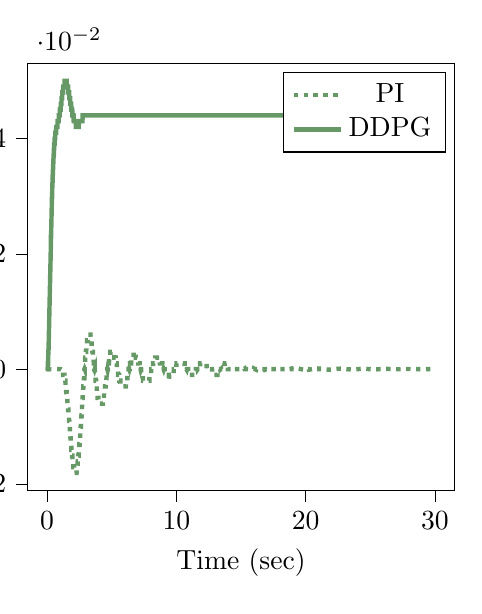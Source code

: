 % This file was created by tikzplotlib v0.9.1.
\begin{tikzpicture}[trim axis right,trim axis left]

\definecolor{color0}{rgb}{0.122,0.467,0.706}
\definecolor{color1}{rgb}{1,0.498,0.055}

\begin{axis}[
compat=newest,
tick align=outside,
tick pos=left,
x grid style={white!69.02!black},
xmin=-1.5, xmax=31.5,
xtick style={color=black},
y grid style={white!69.02!black},
ymin=-0.021, ymax=0.053,
ytick style={color=black},
%yticklabel style={
%        /pgf/number format/.cd,
%        	fixed,
%        	fixed zerofill,
%         	precision=3,
%        /tikz/.cd
%},
scaled y ticks=true,
scaled y ticks=base 10:2,
width=7cm,
height=7cm,
xlabel=Time (sec),
ylabel=Frequency (Hz),
y label style={at={(-0.2,0.5)}}
]
\addplot [ultra thick, green!20!gray, dotted]
table {%
0 0
0.01 0
0.02 0
0.03 0
0.04 0
0.05 0
0.06 0
0.07 0
0.08 0
0.09 0
0.1 0
0.11 0
0.12 0
0.13 0
0.14 0
0.15 0
0.16 0
0.17 0
0.18 0
0.19 0
0.2 0
0.21 0
0.22 0
0.23 0
0.24 0
0.25 0
0.26 0
0.27 0
0.28 0
0.29 0
0.3 0
0.31 0
0.32 0
0.33 0
0.34 0
0.35 0
0.36 0
0.37 0
0.38 0
0.39 0
0.4 0
0.41 0
0.42 0
0.43 0
0.44 0
0.45 0
0.46 0
0.47 0
0.48 0
0.49 0
0.5 0
0.51 0
0.52 0
0.53 0
0.54 0
0.55 0
0.56 0
0.57 0
0.58 0
0.59 0
0.6 0
0.61 0
0.62 0
0.63 0
0.64 0
0.65 0
0.66 0
0.67 0
0.68 0
0.69 0
0.7 0
0.71 0
0.72 0
0.73 0
0.74 0
0.75 0
0.76 0
0.77 0
0.78 0
0.79 0
0.8 0
0.81 0
0.82 0
0.83 0
0.84 0
0.85 0
0.86 0
0.87 0
0.88 0
0.89 0
0.9 0
0.91 0
0.92 0
0.93 0
0.94 0
0.95 0
0.96 0
0.97 0
0.98 0
0.99 0
1 0
1.01 -4.567e-08
1.02 -3.144e-07
1.03 -1.032e-06
1.04 -2.427e-06
1.05 -4.722e-06
1.06 -8.141e-06
1.07 -1.291e-05
1.08 -1.924e-05
1.09 -2.735e-05
1.1 -3.746e-05
1.11 -4.978e-05
1.12 -6.453e-05
1.13 -8.19e-05
1.14 -0.0
1.15 -0.0
1.16 -0.0
1.17 -0.0
1.18 -0.0
1.19 -0.0
1.2 -0.0
1.21 -0.0
1.22 -0.0
1.23 -0.0
1.24 -0.001
1.25 -0.001
1.26 -0.001
1.27 -0.001
1.28 -0.001
1.29 -0.001
1.3 -0.001
1.31 -0.001
1.32 -0.001
1.33 -0.001
1.34 -0.001
1.35 -0.001
1.36 -0.002
1.37 -0.002
1.38 -0.002
1.39 -0.002
1.4 -0.002
1.41 -0.002
1.42 -0.002
1.43 -0.003
1.44 -0.003
1.45 -0.003
1.46 -0.003
1.47 -0.003
1.48 -0.004
1.49 -0.004
1.5 -0.004
1.51 -0.004
1.52 -0.004
1.53 -0.005
1.54 -0.005
1.55 -0.005
1.56 -0.005
1.57 -0.005
1.58 -0.006
1.59 -0.006
1.6 -0.006
1.61 -0.006
1.62 -0.007
1.63 -0.007
1.64 -0.007
1.65 -0.007
1.66 -0.008
1.67 -0.008
1.68 -0.008
1.69 -0.008
1.7 -0.009
1.71 -0.009
1.72 -0.009
1.73 -0.01
1.74 -0.01
1.75 -0.01
1.76 -0.01
1.77 -0.011
1.78 -0.011
1.79 -0.011
1.8 -0.011
1.81 -0.012
1.82 -0.012
1.83 -0.012
1.84 -0.013
1.85 -0.013
1.86 -0.013
1.87 -0.013
1.88 -0.014
1.89 -0.014
1.9 -0.014
1.91 -0.014
1.92 -0.014
1.93 -0.015
1.94 -0.015
1.95 -0.015
1.96 -0.015
1.97 -0.016
1.98 -0.016
1.99 -0.016
2 -0.016
2.01 -0.016
2.02 -0.016
2.03 -0.017
2.04 -0.017
2.05 -0.017
2.06 -0.017
2.07 -0.017
2.08 -0.017
2.09 -0.017
2.1 -0.017
2.11 -0.018
2.12 -0.018
2.13 -0.018
2.14 -0.018
2.15 -0.018
2.16 -0.018
2.17 -0.018
2.18 -0.018
2.19 -0.018
2.2 -0.018
2.21 -0.018
2.22 -0.018
2.23 -0.018
2.24 -0.018
2.25 -0.018
2.26 -0.018
2.27 -0.018
2.28 -0.018
2.29 -0.017
2.3 -0.017
2.31 -0.017
2.32 -0.017
2.33 -0.017
2.34 -0.017
2.35 -0.017
2.36 -0.017
2.37 -0.016
2.38 -0.016
2.39 -0.016
2.4 -0.016
2.41 -0.016
2.42 -0.015
2.43 -0.015
2.44 -0.015
2.45 -0.015
2.46 -0.014
2.47 -0.014
2.48 -0.014
2.49 -0.014
2.5 -0.013
2.51 -0.013
2.52 -0.013
2.53 -0.012
2.54 -0.012
2.55 -0.012
2.56 -0.012
2.57 -0.011
2.58 -0.011
2.59 -0.011
2.6 -0.01
2.61 -0.01
2.62 -0.01
2.63 -0.009
2.64 -0.009
2.65 -0.009
2.66 -0.008
2.67 -0.008
2.68 -0.007
2.69 -0.007
2.7 -0.007
2.71 -0.006
2.72 -0.006
2.73 -0.006
2.74 -0.005
2.75 -0.005
2.76 -0.005
2.77 -0.004
2.78 -0.004
2.79 -0.004
2.8 -0.003
2.81 -0.003
2.82 -0.003
2.83 -0.002
2.84 -0.002
2.85 -0.002
2.86 -0.001
2.87 -0.001
2.88 -0.001
2.89 -0.0
2.9 5.706e-05
2.91 0.0
2.92 0.001
2.93 0.001
2.94 0.001
2.95 0.002
2.96 0.002
2.97 0.002
2.98 0.002
2.99 0.003
3.0 0.003
3.01 0.003
3.02 0.003
3.03 0.003
3.04 0.004
3.05 0.004
3.06 0.004
3.07 0.004
3.08 0.004
3.09 0.005
3.1 0.005
3.11 0.005
3.12 0.005
3.13 0.005
3.14 0.005
3.15 0.005
3.16 0.005
3.17 0.006
3.18 0.006
3.19 0.006
3.2 0.006
3.21 0.006
3.22 0.006
3.23 0.006
3.24 0.006
3.25 0.006
3.26 0.006
3.27 0.006
3.28 0.006
3.29 0.006
3.3 0.006
3.31 0.006
3.32 0.006
3.33 0.006
3.34 0.006
3.35 0.006
3.36 0.006
3.37 0.005
3.38 0.005
3.39 0.005
3.4 0.005
3.41 0.005
3.42 0.005
3.43 0.005
3.44 0.005
3.45 0.004
3.46 0.004
3.47 0.004
3.48 0.004
3.49 0.004
3.5 0.004
3.51 0.003
3.52 0.003
3.53 0.003
3.54 0.003
3.55 0.003
3.56 0.002
3.57 0.002
3.58 0.002
3.59 0.002
3.6 0.002
3.61 0.001
3.62 0.001
3.63 0.001
3.64 0.001
3.65 0.001
3.66 0.0
3.67 0.0
3.68 -7.152e-05
3.69 -0.0
3.7 -0.001
3.71 -0.001
3.72 -0.001
3.73 -0.001
3.74 -0.001
3.75 -0.002
3.76 -0.002
3.77 -0.002
3.78 -0.002
3.79 -0.002
3.8 -0.003
3.81 -0.003
3.82 -0.003
3.83 -0.003
3.84 -0.003
3.85 -0.004
3.86 -0.004
3.87 -0.004
3.88 -0.004
3.89 -0.004
3.9 -0.004
3.91 -0.005
3.92 -0.005
3.93 -0.005
3.94 -0.005
3.95 -0.005
3.96 -0.005
3.97 -0.005
3.98 -0.006
3.99 -0.006
4.0 -0.006
4.01 -0.006
4.02 -0.006
4.03 -0.006
4.04 -0.006
4.05 -0.006
4.06 -0.006
4.07 -0.006
4.08 -0.006
4.09 -0.006
4.1 -0.006
4.11 -0.006
4.12 -0.006
4.13 -0.006
4.14 -0.006
4.15 -0.006
4.16 -0.006
4.17 -0.006
4.18 -0.006
4.19 -0.006
4.2 -0.006
4.21 -0.006
4.22 -0.006
4.23 -0.006
4.24 -0.006
4.25 -0.006
4.26 -0.006
4.27 -0.006
4.28 -0.006
4.29 -0.006
4.3 -0.006
4.31 -0.006
4.32 -0.006
4.33 -0.005
4.34 -0.005
4.35 -0.005
4.36 -0.005
4.37 -0.005
4.38 -0.005
4.39 -0.005
4.4 -0.005
4.41 -0.004
4.42 -0.004
4.43 -0.004
4.44 -0.004
4.45 -0.004
4.46 -0.004
4.47 -0.004
4.48 -0.003
4.49 -0.003
4.5 -0.003
4.51 -0.003
4.52 -0.003
4.53 -0.003
4.54 -0.002
4.55 -0.002
4.56 -0.002
4.57 -0.002
4.58 -0.002
4.59 -0.002
4.6 -0.001
4.61 -0.001
4.62 -0.001
4.63 -0.001
4.64 -0.001
4.65 -0.001
4.66 -0.0
4.67 -0.0
4.68 -9.864e-05
4.69 5.554e-05
4.7 0.0
4.71 0.0
4.72 0.001
4.73 0.001
4.74 0.001
4.75 0.001
4.76 0.001
4.77 0.001
4.78 0.001
4.79 0.001
4.8 0.002
4.81 0.002
4.82 0.002
4.83 0.002
4.84 0.002
4.85 0.002
4.86 0.002
4.87 0.002
4.88 0.002
4.89 0.002
4.9 0.003
4.91 0.003
4.92 0.003
4.93 0.003
4.94 0.003
4.95 0.003
4.96 0.003
4.97 0.003
4.98 0.003
4.99 0.003
5.0 0.003
5.01 0.003
5.02 0.003
5.03 0.003
5.04 0.003
5.05 0.003
5.06 0.003
5.07 0.003
5.08 0.003
5.09 0.003
5.1 0.003
5.11 0.003
5.12 0.003
5.13 0.003
5.14 0.003
5.15 0.003
5.16 0.003
5.17 0.003
5.18 0.003
5.19 0.003
5.2 0.002
5.21 0.002
5.22 0.002
5.23 0.002
5.24 0.002
5.25 0.002
5.26 0.002
5.27 0.002
5.28 0.002
5.29 0.002
5.3 0.002
5.31 0.001
5.32 0.001
5.33 0.001
5.34 0.001
5.35 0.001
5.36 0.001
5.37 0.001
5.38 0.001
5.39 0.001
5.4 0.0
5.41 0.0
5.42 0.0
5.43 0.0
5.44 8.984e-06
5.45 -0.0
5.46 -0.0
5.47 -0.0
5.48 -0.0
5.49 -0.001
5.5 -0.001
5.51 -0.001
5.52 -0.001
5.53 -0.001
5.54 -0.001
5.55 -0.001
5.56 -0.001
5.57 -0.001
5.58 -0.002
5.59 -0.002
5.6 -0.002
5.61 -0.002
5.62 -0.002
5.63 -0.002
5.64 -0.002
5.65 -0.002
5.66 -0.002
5.67 -0.002
5.68 -0.003
5.69 -0.003
5.7 -0.003
5.71 -0.003
5.72 -0.003
5.73 -0.003
5.74 -0.003
5.75 -0.003
5.76 -0.003
5.77 -0.003
5.78 -0.003
5.79 -0.003
5.8 -0.003
5.81 -0.003
5.82 -0.003
5.83 -0.003
5.84 -0.003
5.85 -0.003
5.86 -0.003
5.87 -0.003
5.88 -0.003
5.89 -0.003
5.9 -0.003
5.91 -0.003
5.92 -0.003
5.93 -0.003
5.94 -0.003
5.95 -0.003
5.96 -0.003
5.97 -0.003
5.98 -0.003
5.99 -0.003
6.0 -0.003
6.01 -0.003
6.02 -0.003
6.03 -0.003
6.04 -0.003
6.05 -0.003
6.06 -0.003
6.07 -0.003
6.08 -0.003
6.09 -0.003
6.1 -0.002
6.11 -0.002
6.12 -0.002
6.13 -0.002
6.14 -0.002
6.15 -0.002
6.16 -0.002
6.17 -0.002
6.18 -0.002
6.19 -0.002
6.2 -0.002
6.21 -0.002
6.22 -0.001
6.23 -0.001
6.24 -0.001
6.25 -0.001
6.26 -0.001
6.27 -0.001
6.28 -0.001
6.29 -0.001
6.3 -0.001
6.31 -0.0
6.32 -0.0
6.33 -0.0
6.34 -0.0
6.35 -5.385e-05
6.36 5.084e-05
6.37 0.0
6.38 0.0
6.39 0.0
6.4 0.0
6.41 0.001
6.42 0.001
6.43 0.001
6.44 0.001
6.45 0.001
6.46 0.001
6.47 0.001
6.48 0.001
6.49 0.001
6.5 0.001
6.51 0.001
6.52 0.002
6.53 0.002
6.54 0.002
6.55 0.002
6.56 0.002
6.57 0.002
6.58 0.002
6.59 0.002
6.6 0.002
6.61 0.002
6.62 0.002
6.63 0.002
6.64 0.002
6.65 0.002
6.66 0.002
6.67 0.002
6.68 0.002
6.69 0.002
6.7 0.003
6.71 0.003
6.72 0.003
6.73 0.003
6.74 0.003
6.75 0.003
6.76 0.003
6.77 0.003
6.78 0.003
6.79 0.003
6.8 0.003
6.81 0.003
6.82 0.003
6.83 0.003
6.84 0.003
6.85 0.003
6.86 0.002
6.87 0.002
6.88 0.002
6.89 0.002
6.9 0.002
6.91 0.002
6.92 0.002
6.93 0.002
6.94 0.002
6.95 0.002
6.96 0.002
6.97 0.002
6.98 0.002
6.99 0.002
7.0 0.002
7.01 0.002
7.02 0.002
7.03 0.002
7.04 0.002
7.05 0.001
7.06 0.001
7.07 0.001
7.08 0.001
7.09 0.001
7.1 0.001
7.11 0.001
7.12 0.001
7.13 0.001
7.14 0.001
7.15 0.001
7.16 0.001
7.17 0.0
7.18 0.0
7.19 0.0
7.2 0.0
7.21 9.467e-05
7.22 6.829e-06
7.23 -8.077e-05
7.24 -0.0
7.25 -0.0
7.26 -0.0
7.27 -0.0
7.28 -0.001
7.29 -0.001
7.3 -0.001
7.31 -0.001
7.32 -0.001
7.33 -0.001
7.34 -0.001
7.35 -0.001
7.36 -0.001
7.37 -0.001
7.38 -0.001
7.39 -0.001
7.4 -0.001
7.41 -0.001
7.42 -0.002
7.43 -0.002
7.44 -0.002
7.45 -0.002
7.46 -0.002
7.47 -0.002
7.48 -0.002
7.49 -0.002
7.5 -0.002
7.51 -0.002
7.52 -0.002
7.53 -0.002
7.54 -0.002
7.55 -0.002
7.56 -0.002
7.57 -0.002
7.58 -0.002
7.59 -0.002
7.6 -0.002
7.61 -0.002
7.62 -0.002
7.63 -0.002
7.64 -0.002
7.65 -0.002
7.66 -0.002
7.67 -0.002
7.68 -0.002
7.69 -0.002
7.7 -0.002
7.71 -0.002
7.72 -0.002
7.73 -0.002
7.74 -0.002
7.75 -0.002
7.76 -0.002
7.77 -0.002
7.78 -0.002
7.79 -0.002
7.8 -0.002
7.81 -0.002
7.82 -0.002
7.83 -0.002
7.84 -0.002
7.85 -0.002
7.86 -0.002
7.87 -0.002
7.88 -0.002
7.89 -0.002
7.9 -0.002
7.91 -0.002
7.92 -0.001
7.93 -0.001
7.94 -0.001
7.95 -0.001
7.96 -0.001
7.97 -0.001
7.98 -0.001
7.99 -0.001
8.0 -0.001
8.01 -0.001
8.02 -0.001
8.03 -0.001
8.04 -0.001
8.05 -0.001
8.06 -0.0
8.07 -0.0
8.08 -0.0
8.09 -0.0
8.1 -0.0
8.11 -0.0
8.12 -5.066e-05
8.13 2.213e-05
8.14 9.452e-05
8.15 0.0
8.16 0.0
8.17 0.0
8.18 0.0
8.19 0.0
8.2 0.001
8.21 0.001
8.22 0.001
8.23 0.001
8.24 0.001
8.25 0.001
8.26 0.001
8.27 0.001
8.28 0.001
8.29 0.001
8.3 0.001
8.31 0.001
8.32 0.001
8.33 0.001
8.34 0.001
8.35 0.001
8.36 0.001
8.37 0.001
8.38 0.002
8.39 0.002
8.4 0.002
8.41 0.002
8.42 0.002
8.43 0.002
8.44 0.002
8.45 0.002
8.46 0.002
8.47 0.002
8.48 0.002
8.49 0.002
8.5 0.002
8.51 0.002
8.52 0.002
8.53 0.002
8.54 0.002
8.55 0.002
8.56 0.002
8.57 0.002
8.58 0.002
8.59 0.002
8.6 0.002
8.61 0.002
8.62 0.002
8.63 0.002
8.64 0.002
8.65 0.002
8.66 0.002
8.67 0.002
8.68 0.002
8.69 0.002
8.7 0.002
8.71 0.002
8.72 0.002
8.73 0.001
8.74 0.001
8.75 0.001
8.76 0.001
8.77 0.001
8.78 0.001
8.79 0.001
8.8 0.001
8.81 0.001
8.82 0.001
8.83 0.001
8.84 0.001
8.85 0.001
8.86 0.001
8.87 0.001
8.88 0.001
8.89 0.001
8.9 0.001
8.91 0.001
8.92 0.001
8.93 0.0
8.94 0.0
8.95 0.0
8.96 0.0
8.97 0.0
8.98 0.0
8.99 0.0
9.0 4.595e-05
9.01 -1.291e-05
9.02 -7.149e-05
9.03 -0.0
9.04 -0.0
9.05 -0.0
9.06 -0.0
9.07 -0.0
9.08 -0.0
9.09 -0.0
9.1 -0.001
9.11 -0.001
9.12 -0.001
9.13 -0.001
9.14 -0.001
9.15 -0.001
9.16 -0.001
9.17 -0.001
9.18 -0.001
9.19 -0.001
9.2 -0.001
9.21 -0.001
9.22 -0.001
9.23 -0.001
9.24 -0.001
9.25 -0.001
9.26 -0.001
9.27 -0.001
9.28 -0.001
9.29 -0.001
9.3 -0.001
9.31 -0.001
9.32 -0.001
9.33 -0.001
9.34 -0.001
9.35 -0.001
9.36 -0.001
9.37 -0.001
9.38 -0.001
9.39 -0.001
9.4 -0.001
9.41 -0.001
9.42 -0.002
9.43 -0.002
9.44 -0.002
9.45 -0.001
9.46 -0.001
9.47 -0.001
9.48 -0.001
9.49 -0.001
9.5 -0.001
9.51 -0.001
9.52 -0.001
9.53 -0.001
9.54 -0.001
9.55 -0.001
9.56 -0.001
9.57 -0.001
9.58 -0.001
9.59 -0.001
9.6 -0.001
9.61 -0.001
9.62 -0.001
9.63 -0.001
9.64 -0.001
9.65 -0.001
9.66 -0.001
9.67 -0.001
9.68 -0.001
9.69 -0.001
9.7 -0.001
9.71 -0.001
9.72 -0.001
9.73 -0.001
9.74 -0.001
9.75 -0.001
9.76 -0.001
9.77 -0.001
9.78 -0.001
9.79 -0.001
9.8 -0.0
9.81 -0.0
9.82 -0.0
9.83 -0.0
9.84 -0.0
9.85 -0.0
9.86 -0.0
9.87 -0.0
9.88 -6.893e-05
9.89 -2.09e-05
9.9 2.693e-05
9.91 7.45e-05
9.92 0.0
9.93 0.0
9.94 0.0
9.95 0.0
9.96 0.0
9.97 0.0
9.98 0.0
9.99 0.0
10.0 0.0
10.01 0.001
10.02 0.001
10.03 0.001
10.04 0.001
10.05 0.001
10.06 0.001
10.07 0.001
10.08 0.001
10.09 0.001
10.1 0.001
10.11 0.001
10.12 0.001
10.13 0.001
10.14 0.001
10.15 0.001
10.16 0.001
10.17 0.001
10.18 0.001
10.19 0.001
10.2 0.001
10.21 0.001
10.22 0.001
10.23 0.001
10.24 0.001
10.25 0.001
10.26 0.001
10.27 0.001
10.28 0.001
10.29 0.001
10.3 0.001
10.31 0.001
10.32 0.001
10.33 0.001
10.34 0.001
10.35 0.001
10.36 0.001
10.37 0.001
10.38 0.001
10.39 0.001
10.4 0.001
10.41 0.001
10.42 0.001
10.43 0.001
10.44 0.001
10.45 0.001
10.46 0.001
10.47 0.001
10.48 0.001
10.49 0.001
10.5 0.001
10.51 0.001
10.52 0.001
10.53 0.001
10.54 0.001
10.55 0.001
10.56 0.001
10.57 0.001
10.58 0.001
10.59 0.001
10.6 0.001
10.61 0.001
10.62 0.001
10.63 0.001
10.64 0.001
10.65 0.0
10.66 0.0
10.67 0.0
10.68 0.0
10.69 0.0
10.7 0.0
10.71 0.0
10.72 0.0
10.73 0.0
10.74 0.0
10.75 9.95e-05
10.76 6.019e-05
10.77 2.096e-05
10.78 -1.811e-05
10.79 -5.699e-05
10.8 -9.562e-05
10.81 -0.0
10.82 -0.0
10.83 -0.0
10.84 -0.0
10.85 -0.0
10.86 -0.0
10.87 -0.0
10.88 -0.0
10.89 -0.0
10.9 -0.0
10.91 -0.0
10.92 -0.001
10.93 -0.001
10.94 -0.001
10.95 -0.001
10.96 -0.001
10.97 -0.001
10.98 -0.001
10.99 -0.001
11.0 -0.001
11.01 -0.001
11.02 -0.001
11.03 -0.001
11.04 -0.001
11.05 -0.001
11.06 -0.001
11.07 -0.001
11.08 -0.001
11.09 -0.001
11.1 -0.001
11.11 -0.001
11.12 -0.001
11.13 -0.001
11.14 -0.001
11.15 -0.001
11.16 -0.001
11.17 -0.001
11.18 -0.001
11.19 -0.001
11.2 -0.001
11.21 -0.001
11.22 -0.001
11.23 -0.001
11.24 -0.001
11.25 -0.001
11.26 -0.001
11.27 -0.001
11.28 -0.001
11.29 -0.001
11.3 -0.001
11.31 -0.001
11.32 -0.001
11.33 -0.001
11.34 -0.001
11.35 -0.001
11.36 -0.001
11.37 -0.001
11.38 -0.001
11.39 -0.001
11.4 -0.001
11.41 -0.001
11.42 -0.001
11.43 -0.001
11.44 -0.001
11.45 -0.001
11.46 -0.001
11.47 -0.001
11.48 -0.001
11.49 -0.001
11.5 -0.001
11.51 -0.0
11.52 -0.0
11.53 -0.0
11.54 -0.0
11.55 -0.0
11.56 -0.0
11.57 -0.0
11.58 -0.0
11.59 -0.0
11.6 -0.0
11.61 -0.0
11.62 -0.0
11.63 -9.793e-05
11.64 -6.568e-05
11.65 -3.349e-05
11.66 -1.401e-06
11.67 3.054e-05
11.68 6.23e-05
11.69 9.384e-05
11.7 0.0
11.71 0.0
11.72 0.0
11.73 0.0
11.74 0.0
11.75 0.0
11.76 0.0
11.77 0.0
11.78 0.0
11.79 0.0
11.8 0.0
11.81 0.0
11.82 0.0
11.83 0.0
11.84 0.001
11.85 0.001
11.86 0.001
11.87 0.001
11.88 0.001
11.89 0.001
11.9 0.001
11.91 0.001
11.92 0.001
11.93 0.001
11.94 0.001
11.95 0.001
11.96 0.001
11.97 0.001
11.98 0.001
11.99 0.001
12.0 0.001
12.01 0.001
12.02 0.001
12.03 0.001
12.04 0.001
12.05 0.001
12.06 0.001
12.07 0.001
12.08 0.001
12.09 0.001
12.1 0.001
12.11 0.001
12.12 0.001
12.13 0.001
12.14 0.001
12.15 0.001
12.16 0.001
12.17 0.001
12.18 0.001
12.19 0.001
12.2 0.001
12.21 0.001
12.22 0.001
12.23 0.001
12.24 0.001
12.25 0.001
12.26 0.001
12.27 0.001
12.28 0.001
12.29 0.001
12.3 0.001
12.31 0.001
12.32 0.001
12.33 0.001
12.34 0.001
12.35 0.0
12.36 0.0
12.37 0.0
12.38 0.0
12.39 0.0
12.4 0.0
12.41 0.0
12.42 0.0
12.43 0.0
12.44 0.0
12.45 0.0
12.46 0.0
12.47 0.0
12.48 0.0
12.49 0.0
12.5 0.0
12.51 9.176e-05
12.52 6.536e-05
12.53 3.9e-05
12.54 1.271e-05
12.55 -1.347e-05
12.56 -3.952e-05
12.57 -6.541e-05
12.58 -9.109e-05
12.59 -0.0
12.6 -0.0
12.61 -0.0
12.62 -0.0
12.63 -0.0
12.64 -0.0
12.65 -0.0
12.66 -0.0
12.67 -0.0
12.68 -0.0
12.69 -0.0
12.7 -0.0
12.71 -0.0
12.72 -0.0
12.73 -0.0
12.74 -0.0
12.75 -0.0
12.76 -0.0
12.77 -0.001
12.78 -0.001
12.79 -0.001
12.8 -0.001
12.81 -0.001
12.82 -0.001
12.83 -0.001
12.84 -0.001
12.85 -0.001
12.86 -0.001
12.87 -0.001
12.88 -0.001
12.89 -0.001
12.9 -0.001
12.91 -0.001
12.92 -0.001
12.93 -0.001
12.94 -0.001
12.95 -0.001
12.96 -0.001
12.97 -0.001
12.98 -0.001
12.99 -0.001
13.0 -0.001
13.01 -0.001
13.02 -0.001
13.03 -0.001
13.04 -0.001
13.05 -0.001
13.06 -0.001
13.07 -0.001
13.08 -0.001
13.09 -0.001
13.1 -0.001
13.11 -0.001
13.12 -0.001
13.13 -0.001
13.14 -0.001
13.15 -0.001
13.16 -0.001
13.17 -0.001
13.18 -0.0
13.19 -0.0
13.2 -0.0
13.21 -0.0
13.22 -0.0
13.23 -0.0
13.24 -0.0
13.25 -0.0
13.26 -0.0
13.27 -0.0
13.28 -0.0
13.29 -0.0
13.3 -0.0
13.31 -0.0
13.32 -0.0
13.33 -0.0
13.34 -0.0
13.35 -0.0
13.36 -0.0
13.37 -0.0
13.38 -0.0
13.39 -8.623e-05
13.4 -6.465e-05
13.41 -4.309e-05
13.42 -2.157e-05
13.43 -1.239e-07
13.44 2.122e-05
13.45 4.245e-05
13.46 6.352e-05
13.47 8.441e-05
13.48 0.0
13.49 0.0
13.5 0.0
13.51 0.0
13.52 0.0
13.53 0.0
13.54 0.0
13.55 0.0
13.56 0.0
13.57 0.0
13.58 0.0
13.59 0.0
13.6 0.0
13.61 0.0
13.62 0.0
13.63 0.0
13.64 0.0
13.65 0.0
13.66 0.0
13.67 0.0
13.68 0.0
13.69 0.0
13.7 0.0
13.71 0.0
13.72 0.0
13.73 0.0
13.74 0.001
13.75 0.001
13.76 0.001
13.77 0.001
13.78 0.001
13.79 0.001
13.8 0.001
13.81 0.001
13.82 0.001
13.83 0.001
13.84 0.001
13.85 0.001
13.86 0.001
13.87 0.001
13.88 0.001
13.89 0.001
13.9 0.001
13.91 0.001
13.92 0.001
13.93 0.001
13.94 0.001
13.95 0.001
13.96 0.001
13.97 0.001
13.98 0.0
13.99 0.0
14.0 0.0
14.01 0.0
14.02 0.0
14.03 0.0
14.04 0.0
14.05 0.0
14.06 0.0
14.07 0.0
14.08 0.0
14.09 0.0
14.1 0.0
14.11 0.0
14.12 0.0
14.13 0.0
14.14 0.0
14.15 0.0
14.16 0.0
14.17 0.0
14.18 0.0
14.19 0.0
14.2 0.0
14.21 0.0
14.22 0.0
14.23 0.0
14.24 0.0
14.25 0.0
14.26 9.596e-05
14.27 7.837e-05
14.28 6.075e-05
14.29 4.314e-05
14.3 2.556e-05
14.31 8.021e-06
14.32 -9.446e-06
14.33 -2.682e-05
14.34 -4.408e-05
14.35 -6.121e-05
14.36 -7.818e-05
14.37 -9.498e-05
14.38 -0.0
14.39 -0.0
14.4 -0.0
14.41 -0.0
14.42 -0.0
14.43 -0.0
14.44 -0.0
14.45 -0.0
14.46 -0.0
14.47 -0.0
14.48 -0.0
14.49 -0.0
14.5 -0.0
14.51 -0.0
14.52 -0.0
14.53 -0.0
14.54 -0.0
14.55 -0.0
14.56 -0.0
14.57 -0.0
14.58 -0.0
14.59 -0.0
14.6 -0.0
14.61 -0.0
14.62 -0.0
14.63 -0.0
14.64 -0.0
14.65 -0.0
14.66 -0.0
14.67 -0.0
14.68 -0.0
14.69 -0.0
14.7 -0.0
14.71 -0.0
14.72 -0.0
14.73 -0.0
14.74 -0.0
14.75 -0.0
14.76 -0.0
14.77 -0.0
14.78 -0.0
14.79 -0.0
14.8 -0.0
14.81 -0.0
14.82 -0.0
14.83 -0.0
14.84 -0.0
14.85 -0.0
14.86 -0.0
14.87 -0.0
14.88 -0.0
14.89 -0.0
14.9 -0.0
14.91 -0.0
14.92 -0.0
14.93 -0.0
14.94 -0.0
14.95 -0.0
14.96 -0.0
14.97 -0.0
14.98 -0.0
14.99 -0.0
15.0 -0.0
15.01 -0.0
15.02 -0.0
15.03 -0.0
15.04 -0.0
15.05 -0.0
15.06 -0.0
15.07 -0.0
15.08 -0.0
15.09 -0.0
15.1 -0.0
15.11 -0.0
15.12 -0.0
15.13 -9.932e-05
15.14 -8.501e-05
15.15 -7.066e-05
15.16 -5.629e-05
15.17 -4.191e-05
15.18 -2.754e-05
15.19 -1.32e-05
15.2 1.086e-06
15.21 1.531e-05
15.22 2.944e-05
15.23 4.348e-05
15.24 5.739e-05
15.25 7.117e-05
15.26 8.48e-05
15.27 9.825e-05
15.28 0.0
15.29 0.0
15.3 0.0
15.31 0.0
15.32 0.0
15.33 0.0
15.34 0.0
15.35 0.0
15.36 0.0
15.37 0.0
15.38 0.0
15.39 0.0
15.4 0.0
15.41 0.0
15.42 0.0
15.43 0.0
15.44 0.0
15.45 0.0
15.46 0.0
15.47 0.0
15.48 0.0
15.49 0.0
15.5 0.0
15.51 0.0
15.52 0.0
15.53 0.0
15.54 0.0
15.55 0.0
15.56 0.0
15.57 0.0
15.58 0.0
15.59 0.0
15.6 0.0
15.61 0.0
15.62 0.0
15.63 0.0
15.64 0.0
15.65 0.0
15.66 0.0
15.67 0.0
15.68 0.0
15.69 0.0
15.7 0.0
15.71 0.0
15.72 0.0
15.73 0.0
15.74 0.0
15.75 0.0
15.76 0.0
15.77 0.0
15.78 0.0
15.79 0.0
15.8 0.0
15.81 0.0
15.82 0.0
15.83 0.0
15.84 0.0
15.85 0.0
15.86 0.0
15.87 0.0
15.88 0.0
15.89 0.0
15.9 0.0
15.91 0.0
15.92 0.0
15.93 0.0
15.94 0.0
15.95 0.0
15.96 0.0
15.97 0.0
15.98 0.0
15.99 0.0
16.0 9.798e-05
16.01 8.637e-05
16.02 7.471e-05
16.03 6.301e-05
16.04 5.129e-05
16.05 3.955e-05
16.06 2.782e-05
16.07 1.61e-05
16.08 4.42e-06
16.09 -7.214e-06
16.1 -1.879e-05
16.11 -3.028e-05
16.12 -4.168e-05
16.13 -5.298e-05
16.14 -6.416e-05
16.15 -7.521e-05
16.16 -8.611e-05
16.17 -9.686e-05
16.18 -0.0
16.19 -0.0
16.2 -0.0
16.21 -0.0
16.22 -0.0
16.23 -0.0
16.24 -0.0
16.25 -0.0
16.26 -0.0
16.27 -0.0
16.28 -0.0
16.29 -0.0
16.3 -0.0
16.31 -0.0
16.32 -0.0
16.33 -0.0
16.34 -0.0
16.35 -0.0
16.36 -0.0
16.37 -0.0
16.38 -0.0
16.39 -0.0
16.4 -0.0
16.41 -0.0
16.42 -0.0
16.43 -0.0
16.44 -0.0
16.45 -0.0
16.46 -0.0
16.47 -0.0
16.48 -0.0
16.49 -0.0
16.5 -0.0
16.51 -0.0
16.52 -0.0
16.53 -0.0
16.54 -0.0
16.55 -0.0
16.56 -0.0
16.57 -0.0
16.58 -0.0
16.59 -0.0
16.6 -0.0
16.61 -0.0
16.62 -0.0
16.63 -0.0
16.64 -0.0
16.65 -0.0
16.66 -0.0
16.67 -0.0
16.68 -0.0
16.69 -0.0
16.7 -0.0
16.71 -0.0
16.72 -0.0
16.73 -0.0
16.74 -0.0
16.75 -0.0
16.76 -0.0
16.77 -0.0
16.78 -0.0
16.79 -0.0
16.8 -0.0
16.81 -0.0
16.82 -0.0
16.83 -0.0
16.84 -0.0
16.85 -0.0
16.86 -0.0
16.87 -9.377e-05
16.88 -8.439e-05
16.89 -7.494e-05
16.9 -6.545e-05
16.91 -5.592e-05
16.92 -4.636e-05
16.93 -3.678e-05
16.94 -2.72e-05
16.95 -1.764e-05
16.96 -8.089e-06
16.97 1.424e-06
16.98 1.089e-05
16.99 2.03e-05
17.0 2.964e-05
17.01 3.89e-05
17.02 4.807e-05
17.03 5.714e-05
17.04 6.609e-05
17.05 7.492e-05
17.06 8.361e-05
17.07 9.216e-05
17.08 0.0
17.09 0.0
17.1 0.0
17.11 0.0
17.12 0.0
17.13 0.0
17.14 0.0
17.15 0.0
17.16 0.0
17.17 0.0
17.18 0.0
17.19 0.0
17.2 0.0
17.21 0.0
17.22 0.0
17.23 0.0
17.24 0.0
17.25 0.0
17.26 0.0
17.27 0.0
17.28 0.0
17.29 0.0
17.3 0.0
17.31 0.0
17.32 0.0
17.33 0.0
17.34 0.0
17.35 0.0
17.36 0.0
17.37 0.0
17.38 0.0
17.39 0.0
17.4 0.0
17.41 0.0
17.42 0.0
17.43 0.0
17.44 0.0
17.45 0.0
17.46 0.0
17.47 0.0
17.48 0.0
17.49 0.0
17.5 0.0
17.51 0.0
17.52 0.0
17.53 0.0
17.54 0.0
17.55 0.0
17.56 0.0
17.57 0.0
17.58 0.0
17.59 0.0
17.6 0.0
17.61 0.0
17.62 0.0
17.63 0.0
17.64 0.0
17.65 0.0
17.66 0.0
17.67 0.0
17.68 0.0
17.69 0.0
17.7 0.0
17.71 0.0
17.72 0.0
17.73 9.51e-05
17.74 8.762e-05
17.75 8.006e-05
17.76 7.244e-05
17.77 6.476e-05
17.78 5.703e-05
17.79 4.927e-05
17.8 4.148e-05
17.81 3.368e-05
17.82 2.587e-05
17.83 1.806e-05
17.84 1.026e-05
17.85 2.489e-06
17.86 -5.251e-06
17.87 -1.295e-05
17.88 -2.06e-05
17.89 -2.818e-05
17.9 -3.569e-05
17.91 -4.313e-05
17.92 -5.048e-05
17.93 -5.772e-05
17.94 -6.487e-05
17.95 -7.189e-05
17.96 -7.88e-05
17.97 -8.557e-05
17.98 -9.22e-05
17.99 -9.869e-05
18 -0.0
18.01 -0.0
18.02 -0.0
18.03 -0.0
18.04 -0.0
18.05 -0.0
18.06 -0.0
18.07 -0.0
18.08 -0.0
18.09 -0.0
18.1 -0.0
18.11 -0.0
18.12 -0.0
18.13 -0.0
18.14 -0.0
18.15 -0.0
18.16 -0.0
18.17 -0.0
18.18 -0.0
18.19 -0.0
18.2 -0.0
18.21 -0.0
18.22 -0.0
18.23 -0.0
18.24 -0.0
18.25 -0.0
18.26 -0.0
18.27 -0.0
18.28 -0.0
18.29 -0.0
18.3 -0.0
18.31 -0.0
18.32 -0.0
18.33 -0.0
18.34 -0.0
18.35 -0.0
18.36 -0.0
18.37 -0.0
18.38 -0.0
18.39 -0.0
18.4 -0.0
18.41 -0.0
18.42 -0.0
18.43 -0.0
18.44 -0.0
18.45 -0.0
18.46 -0.0
18.47 -0.0
18.48 -0.0
18.49 -0.0
18.5 -0.0
18.51 -0.0
18.52 -0.0
18.53 -0.0
18.54 -0.0
18.55 -0.0
18.56 -0.0
18.57 -0.0
18.58 -9.813e-05
18.59 -9.231e-05
18.6 -8.64e-05
18.61 -8.041e-05
18.62 -7.434e-05
18.63 -6.821e-05
18.64 -6.202e-05
18.65 -5.578e-05
18.66 -4.95e-05
18.67 -4.318e-05
18.68 -3.684e-05
18.69 -3.048e-05
18.7 -2.411e-05
18.71 -1.774e-05
18.72 -1.138e-05
18.73 -5.037e-06
18.74 1.287e-06
18.75 7.58e-06
18.76 1.383e-05
18.77 2.004e-05
18.78 2.62e-05
18.79 3.229e-05
18.8 3.831e-05
18.81 4.426e-05
18.82 5.012e-05
18.83 5.59e-05
18.84 6.157e-05
18.85 6.715e-05
18.86 7.261e-05
18.87 7.795e-05
18.88 8.317e-05
18.89 8.827e-05
18.9 9.322e-05
18.91 9.804e-05
18.92 0.0
18.93 0.0
18.94 0.0
18.95 0.0
18.96 0.0
18.97 0.0
18.98 0.0
18.99 0.0
19.0 0.0
19.01 0.0
19.02 0.0
19.03 0.0
19.04 0.0
19.05 0.0
19.06 0.0
19.07 0.0
19.08 0.0
19.09 0.0
19.1 0.0
19.11 0.0
19.12 0.0
19.13 0.0
19.14 0.0
19.15 0.0
19.16 0.0
19.17 0.0
19.18 0.0
19.19 0.0
19.2 0.0
19.21 0.0
19.22 0.0
19.23 0.0
19.24 0.0
19.25 0.0
19.26 0.0
19.27 0.0
19.28 0.0
19.29 0.0
19.3 0.0
19.31 0.0
19.32 0.0
19.33 0.0
19.34 0.0
19.35 0.0
19.36 0.0
19.37 0.0
19.38 0.0
19.39 0.0
19.4 0.0
19.41 0.0
19.42 0.0
19.43 9.58e-05
19.44 9.136e-05
19.45 8.682e-05
19.46 8.22e-05
19.47 7.749e-05
19.48 7.271e-05
19.49 6.785e-05
19.5 6.294e-05
19.51 5.796e-05
19.52 5.294e-05
19.53 4.787e-05
19.54 4.277e-05
19.55 3.764e-05
19.56 3.248e-05
19.57 2.73e-05
19.58 2.212e-05
19.59 1.693e-05
19.6 1.174e-05
19.61 6.56e-06
19.62 1.397e-06
19.63 -3.744e-06
19.64 -8.856e-06
19.65 -1.393e-05
19.66 -1.897e-05
19.67 -2.396e-05
19.68 -2.889e-05
19.69 -3.377e-05
19.7 -3.858e-05
19.71 -4.332e-05
19.72 -4.798e-05
19.73 -5.257e-05
19.74 -5.706e-05
19.75 -6.146e-05
19.76 -6.576e-05
19.77 -6.996e-05
19.78 -7.405e-05
19.79 -7.803e-05
19.8 -8.19e-05
19.81 -8.564e-05
19.82 -8.925e-05
19.83 -9.274e-05
19.84 -9.609e-05
19.85 -9.931e-05
19.86 -0.0
19.87 -0.0
19.88 -0.0
19.89 -0.0
19.9 -0.0
19.91 -0.0
19.92 -0.0
19.93 -0.0
19.94 -0.0
19.95 -0.0
19.96 -0.0
19.97 -0.0
19.98 -0.0
19.99 -0.0
20.0 -0.0
20.01 -0.0
20.02 -0.0
20.03 -0.0
20.04 -0.0
20.05 -0.0
20.06 -0.0
20.07 -0.0
20.08 -0.0
20.09 -0.0
20.1 -0.0
20.11 -0.0
20.12 -0.0
20.13 -0.0
20.14 -0.0
20.15 -0.0
20.16 -0.0
20.17 -0.0
20.18 -0.0
20.19 -0.0
20.2 -0.0
20.21 -0.0
20.22 -0.0
20.23 -0.0
20.24 -0.0
20.25 -9.927e-05
20.26 -9.627e-05
20.27 -9.316e-05
20.28 -8.995e-05
20.29 -8.664e-05
20.3 -8.323e-05
20.31 -7.974e-05
20.32 -7.616e-05
20.33 -7.25e-05
20.34 -6.876e-05
20.35 -6.496e-05
20.36 -6.109e-05
20.37 -5.717e-05
20.38 -5.319e-05
20.39 -4.916e-05
20.4 -4.508e-05
20.41 -4.097e-05
20.42 -3.683e-05
20.43 -3.266e-05
20.44 -2.846e-05
20.45 -2.425e-05
20.46 -2.003e-05
20.47 -1.581e-05
20.48 -1.158e-05
20.49 -7.358e-06
20.5 -3.146e-06
20.51 1.05e-06
20.52 5.226e-06
20.53 9.375e-06
20.54 1.349e-05
20.55 1.758e-05
20.56 2.162e-05
20.57 2.561e-05
20.58 2.956e-05
20.59 3.345e-05
20.6 3.727e-05
20.61 4.104e-05
20.62 4.473e-05
20.63 4.835e-05
20.64 5.19e-05
20.65 5.536e-05
20.66 5.873e-05
20.67 6.202e-05
20.68 6.521e-05
20.69 6.83e-05
20.7 7.13e-05
20.71 7.419e-05
20.72 7.697e-05
20.73 7.964e-05
20.74 8.22e-05
20.75 8.464e-05
20.76 8.697e-05
20.77 8.918e-05
20.78 9.126e-05
20.79 9.322e-05
20.8 9.505e-05
20.81 9.675e-05
20.82 9.832e-05
20.83 9.976e-05
20.84 0.0
20.85 0.0
20.86 0.0
20.87 0.0
20.88 0.0
20.89 0.0
20.9 0.0
20.91 0.0
20.92 0.0
20.93 0.0
20.94 0.0
20.95 0.0
20.96 0.0
20.97 0.0
20.98 0.0
20.99 0.0
21.0 0.0
21.01 0.0
21.02 0.0
21.03 0.0
21.04 9.902e-05
21.05 9.757e-05
21.06 9.6e-05
21.07 9.431e-05
21.08 9.252e-05
21.09 9.061e-05
21.1 8.86e-05
21.11 8.649e-05
21.12 8.428e-05
21.13 8.197e-05
21.14 7.957e-05
21.15 7.708e-05
21.16 7.45e-05
21.17 7.185e-05
21.18 6.911e-05
21.19 6.63e-05
21.2 6.342e-05
21.21 6.047e-05
21.22 5.746e-05
21.23 5.439e-05
21.24 5.126e-05
21.25 4.809e-05
21.26 4.486e-05
21.27 4.16e-05
21.28 3.83e-05
21.29 3.497e-05
21.3 3.161e-05
21.31 2.822e-05
21.32 2.482e-05
21.33 2.139e-05
21.34 1.796e-05
21.35 1.452e-05
21.36 1.108e-05
21.37 7.64e-06
21.38 4.207e-06
21.39 7.839e-07
21.4 -2.624e-06
21.41 -6.013e-06
21.42 -9.378e-06
21.43 -1.272e-05
21.44 -1.602e-05
21.45 -1.929e-05
21.46 -2.253e-05
21.47 -2.571e-05
21.48 -2.885e-05
21.49 -3.194e-05
21.5 -3.498e-05
21.51 -3.795e-05
21.52 -4.087e-05
21.53 -4.372e-05
21.54 -4.65e-05
21.55 -4.921e-05
21.56 -5.184e-05
21.57 -5.44e-05
21.58 -5.688e-05
21.59 -5.927e-05
21.6 -6.158e-05
21.61 -6.38e-05
21.62 -6.592e-05
21.63 -6.796e-05
21.64 -6.99e-05
21.65 -7.174e-05
21.66 -7.348e-05
21.67 -7.513e-05
21.68 -7.667e-05
21.69 -7.81e-05
21.7 -7.943e-05
21.71 -8.065e-05
21.72 -8.177e-05
21.73 -8.278e-05
21.74 -8.368e-05
21.75 -8.446e-05
21.76 -8.514e-05
21.77 -8.571e-05
21.78 -8.617e-05
21.79 -8.651e-05
21.8 -8.675e-05
21.81 -8.687e-05
21.82 -8.689e-05
21.83 -8.679e-05
21.84 -8.658e-05
21.85 -8.627e-05
21.86 -8.585e-05
21.87 -8.532e-05
21.88 -8.469e-05
21.89 -8.395e-05
21.9 -8.311e-05
21.91 -8.217e-05
21.92 -8.113e-05
21.93 -8.0e-05
21.94 -7.876e-05
21.95 -7.744e-05
21.96 -7.602e-05
21.97 -7.451e-05
21.98 -7.291e-05
21.99 -7.123e-05
22.0 -6.947e-05
22.01 -6.763e-05
22.02 -6.571e-05
22.03 -6.372e-05
22.04 -6.166e-05
22.05 -5.952e-05
22.06 -5.733e-05
22.07 -5.507e-05
22.08 -5.275e-05
22.09 -5.038e-05
22.1 -4.795e-05
22.11 -4.547e-05
22.12 -4.295e-05
22.13 -4.039e-05
22.14 -3.778e-05
22.15 -3.514e-05
22.16 -3.247e-05
22.17 -2.977e-05
22.18 -2.705e-05
22.19 -2.43e-05
22.2 -2.154e-05
22.21 -1.876e-05
22.22 -1.597e-05
22.23 -1.317e-05
22.24 -1.037e-05
22.25 -7.57e-06
22.26 -4.773e-06
22.27 -1.983e-06
22.28 7.964e-07
22.29 3.562e-06
22.3 6.31e-06
22.31 9.037e-06
22.32 1.174e-05
22.33 1.442e-05
22.34 1.706e-05
22.35 1.967e-05
22.36 2.225e-05
22.37 2.478e-05
22.38 2.727e-05
22.39 2.972e-05
22.4 3.211e-05
22.41 3.446e-05
22.42 3.675e-05
22.43 3.898e-05
22.44 4.115e-05
22.45 4.327e-05
22.46 4.531e-05
22.47 4.729e-05
22.48 4.92e-05
22.49 5.104e-05
22.5 5.281e-05
22.51 5.45e-05
22.52 5.612e-05
22.53 5.765e-05
22.54 5.911e-05
22.55 6.049e-05
22.56 6.178e-05
22.57 6.299e-05
22.58 6.411e-05
22.59 6.515e-05
22.6 6.61e-05
22.61 6.696e-05
22.62 6.773e-05
22.63 6.842e-05
22.64 6.901e-05
22.65 6.952e-05
22.66 6.993e-05
22.67 7.026e-05
22.68 7.049e-05
22.69 7.064e-05
22.7 7.069e-05
22.71 7.066e-05
22.72 7.053e-05
22.73 7.032e-05
22.74 7.002e-05
22.75 6.963e-05
22.76 6.916e-05
22.77 6.86e-05
22.78 6.795e-05
22.79 6.723e-05
22.8 6.642e-05
22.81 6.553e-05
22.82 6.457e-05
22.83 6.352e-05
22.84 6.241e-05
22.85 6.121e-05
22.86 5.995e-05
22.87 5.862e-05
22.88 5.722e-05
22.89 5.575e-05
22.9 5.422e-05
22.91 5.263e-05
22.92 5.098e-05
22.93 4.927e-05
22.94 4.751e-05
22.95 4.569e-05
22.96 4.383e-05
22.97 4.192e-05
22.98 3.996e-05
22.99 3.797e-05
23.0 3.594e-05
23.01 3.387e-05
23.02 3.176e-05
23.03 2.963e-05
23.04 2.747e-05
23.05 2.528e-05
23.06 2.308e-05
23.07 2.085e-05
23.08 1.861e-05
23.09 1.636e-05
23.1 1.409e-05
23.11 1.182e-05
23.12 9.541e-06
23.13 7.263e-06
23.14 4.987e-06
23.15 2.715e-06
23.16 4.497e-07
23.17 -1.805e-06
23.18 -4.047e-06
23.19 -6.274e-06
23.2 -8.482e-06
23.21 -1.067e-05
23.22 -1.283e-05
23.23 -1.497e-05
23.24 -1.708e-05
23.25 -1.916e-05
23.26 -2.12e-05
23.27 -2.321e-05
23.28 -2.517e-05
23.29 -2.71e-05
23.3 -2.899e-05
23.31 -3.082e-05
23.32 -3.261e-05
23.33 -3.436e-05
23.34 -3.605e-05
23.35 -3.768e-05
23.36 -3.926e-05
23.37 -4.079e-05
23.38 -4.225e-05
23.39 -4.366e-05
23.4 -4.5e-05
23.41 -4.628e-05
23.42 -4.75e-05
23.43 -4.865e-05
23.44 -4.973e-05
23.45 -5.075e-05
23.46 -5.17e-05
23.47 -5.257e-05
23.48 -5.338e-05
23.49 -5.412e-05
23.5 -5.478e-05
23.51 -5.537e-05
23.52 -5.589e-05
23.53 -5.634e-05
23.54 -5.671e-05
23.55 -5.701e-05
23.56 -5.724e-05
23.57 -5.739e-05
23.58 -5.747e-05
23.59 -5.747e-05
23.6 -5.741e-05
23.61 -5.727e-05
23.62 -5.706e-05
23.63 -5.678e-05
23.64 -5.643e-05
23.65 -5.601e-05
23.66 -5.552e-05
23.67 -5.496e-05
23.68 -5.433e-05
23.69 -5.364e-05
23.7 -5.289e-05
23.71 -5.207e-05
23.72 -5.119e-05
23.73 -5.025e-05
23.74 -4.925e-05
23.75 -4.819e-05
23.76 -4.708e-05
23.77 -4.591e-05
23.78 -4.469e-05
23.79 -4.342e-05
23.8 -4.21e-05
23.81 -4.074e-05
23.82 -3.933e-05
23.83 -3.787e-05
23.84 -3.638e-05
23.85 -3.484e-05
23.86 -3.327e-05
23.87 -3.166e-05
23.88 -3.003e-05
23.89 -2.836e-05
23.9 -2.666e-05
23.91 -2.494e-05
23.92 -2.319e-05
23.93 -2.142e-05
23.94 -1.964e-05
23.95 -1.784e-05
23.96 -1.602e-05
23.97 -1.419e-05
23.98 -1.235e-05
23.99 -1.051e-05
24.0 -8.661e-06
24.01 -6.81e-06
24.02 -4.958e-06
24.03 -3.109e-06
24.04 -1.265e-06
24.05 5.724e-07
24.06 2.4e-06
24.07 4.217e-06
24.08 6.019e-06
24.09 7.806e-06
24.1 9.574e-06
24.11 1.132e-05
24.12 1.305e-05
24.13 1.475e-05
24.14 1.642e-05
24.15 1.807e-05
24.16 1.968e-05
24.17 2.127e-05
24.18 2.281e-05
24.19 2.433e-05
24.2 2.58e-05
24.21 2.724e-05
24.22 2.863e-05
24.23 2.998e-05
24.24 3.129e-05
24.25 3.255e-05
24.26 3.377e-05
24.27 3.493e-05
24.28 3.605e-05
24.29 3.711e-05
24.3 3.813e-05
24.31 3.909e-05
24.32 4.0e-05
24.33 4.085e-05
24.34 4.165e-05
24.35 4.239e-05
24.36 4.307e-05
24.37 4.37e-05
24.38 4.426e-05
24.39 4.477e-05
24.4 4.522e-05
24.41 4.561e-05
24.42 4.595e-05
24.43 4.622e-05
24.44 4.643e-05
24.45 4.658e-05
24.46 4.668e-05
24.47 4.671e-05
24.48 4.669e-05
24.49 4.66e-05
24.5 4.646e-05
24.51 4.626e-05
24.52 4.6e-05
24.53 4.569e-05
24.54 4.532e-05
24.55 4.489e-05
24.56 4.441e-05
24.57 4.387e-05
24.58 4.328e-05
24.59 4.264e-05
24.6 4.195e-05
24.61 4.121e-05
24.62 4.042e-05
24.63 3.959e-05
24.64 3.871e-05
24.65 3.778e-05
24.66 3.681e-05
24.67 3.58e-05
24.68 3.474e-05
24.69 3.365e-05
24.7 3.252e-05
24.71 3.136e-05
24.72 3.016e-05
24.73 2.893e-05
24.74 2.766e-05
24.75 2.637e-05
24.76 2.505e-05
24.77 2.371e-05
24.78 2.234e-05
24.79 2.095e-05
24.8 1.954e-05
24.81 1.811e-05
24.82 1.667e-05
24.83 1.521e-05
24.84 1.374e-05
24.85 1.226e-05
24.86 1.077e-05
24.87 9.276e-06
24.88 7.775e-06
24.89 6.272e-06
24.9 4.767e-06
24.91 3.264e-06
24.92 1.764e-06
24.93 2.68e-07
24.94 -1.221e-06
24.95 -2.701e-06
24.96 -4.171e-06
24.97 -5.629e-06
24.98 -7.073e-06
24.99 -8.502e-06
25.0 -9.912e-06
25.01 -1.13e-05
25.02 -1.267e-05
25.03 -1.402e-05
25.04 -1.535e-05
25.05 -1.665e-05
25.06 -1.792e-05
25.07 -1.916e-05
25.08 -2.037e-05
25.09 -2.156e-05
25.1 -2.27e-05
25.11 -2.382e-05
25.12 -2.49e-05
25.13 -2.594e-05
25.14 -2.695e-05
25.15 -2.791e-05
25.16 -2.884e-05
25.17 -2.973e-05
25.18 -3.057e-05
25.19 -3.137e-05
25.2 -3.213e-05
25.21 -3.285e-05
25.22 -3.351e-05
25.23 -3.414e-05
25.24 -3.472e-05
25.25 -3.525e-05
25.26 -3.573e-05
25.27 -3.617e-05
25.28 -3.656e-05
25.29 -3.69e-05
25.3 -3.719e-05
25.31 -3.744e-05
25.32 -3.763e-05
25.33 -3.778e-05
25.34 -3.788e-05
25.35 -3.793e-05
25.36 -3.793e-05
25.37 -3.789e-05
25.38 -3.78e-05
25.39 -3.766e-05
25.4 -3.747e-05
25.41 -3.724e-05
25.42 -3.696e-05
25.43 -3.663e-05
25.44 -3.626e-05
25.45 -3.585e-05
25.46 -3.539e-05
25.47 -3.49e-05
25.48 -3.435e-05
25.49 -3.377e-05
25.5 -3.315e-05
25.51 -3.249e-05
25.52 -3.179e-05
25.53 -3.106e-05
25.54 -3.029e-05
25.55 -2.948e-05
25.56 -2.864e-05
25.57 -2.777e-05
25.58 -2.687e-05
25.59 -2.593e-05
25.6 -2.497e-05
25.61 -2.399e-05
25.62 -2.297e-05
25.63 -2.194e-05
25.64 -2.088e-05
25.65 -1.979e-05
25.66 -1.869e-05
25.67 -1.757e-05
25.68 -1.644e-05
25.69 -1.528e-05
25.7 -1.412e-05
25.71 -1.294e-05
25.72 -1.175e-05
25.73 -1.055e-05
25.74 -9.346e-06
25.75 -8.133e-06
25.76 -6.916e-06
25.77 -5.697e-06
25.78 -4.475e-06
25.79 -3.254e-06
25.8 -2.034e-06
25.81 -8.177e-07
25.82 3.94e-07
25.83 1.6e-06
25.84 2.798e-06
25.85 3.986e-06
25.86 5.164e-06
25.87 6.33e-06
25.88 7.483e-06
25.89 8.621e-06
25.9 9.742e-06
25.91 1.085e-05
25.92 1.193e-05
25.93 1.3e-05
25.94 1.404e-05
25.95 1.506e-05
25.96 1.606e-05
25.97 1.703e-05
25.98 1.797e-05
25.99 1.889e-05
26.0 1.978e-05
26.01 2.065e-05
26.02 2.148e-05
26.03 2.228e-05
26.04 2.305e-05
26.05 2.378e-05
26.06 2.448e-05
26.07 2.515e-05
26.08 2.578e-05
26.09 2.638e-05
26.1 2.694e-05
26.11 2.747e-05
26.12 2.795e-05
26.13 2.84e-05
26.14 2.882e-05
26.15 2.919e-05
26.16 2.952e-05
26.17 2.982e-05
26.18 3.008e-05
26.19 3.03e-05
26.2 3.047e-05
26.21 3.061e-05
26.22 3.071e-05
26.23 3.077e-05
26.24 3.08e-05
26.25 3.078e-05
26.26 3.072e-05
26.27 3.063e-05
26.28 3.049e-05
26.29 3.032e-05
26.3 3.012e-05
26.31 2.987e-05
26.32 2.959e-05
26.33 2.927e-05
26.34 2.892e-05
26.35 2.853e-05
26.36 2.811e-05
26.37 2.765e-05
26.38 2.716e-05
26.39 2.664e-05
26.4 2.609e-05
26.41 2.551e-05
26.42 2.489e-05
26.43 2.425e-05
26.44 2.359e-05
26.45 2.289e-05
26.46 2.217e-05
26.47 2.143e-05
26.48 2.066e-05
26.49 1.987e-05
26.5 1.906e-05
26.51 1.822e-05
26.52 1.737e-05
26.53 1.65e-05
26.54 1.562e-05
26.55 1.472e-05
26.56 1.38e-05
26.57 1.287e-05
26.58 1.193e-05
26.59 1.098e-05
26.6 1.002e-05
26.61 9.048e-06
26.62 8.072e-06
26.63 7.09e-06
26.64 6.104e-06
26.65 5.115e-06
26.66 4.125e-06
26.67 3.134e-06
26.68 2.143e-06
26.69 1.154e-06
26.7 1.691e-07
26.71 -8.118e-07
26.72 -1.787e-06
26.73 -2.755e-06
26.74 -3.716e-06
26.75 -4.667e-06
26.76 -5.608e-06
26.77 -6.537e-06
26.78 -7.454e-06
26.79 -8.356e-06
26.8 -9.244e-06
26.81 -1.012e-05
26.82 -1.097e-05
26.83 -1.181e-05
26.84 -1.263e-05
26.85 -1.343e-05
26.86 -1.42e-05
26.87 -1.496e-05
26.88 -1.569e-05
26.89 -1.641e-05
26.9 -1.709e-05
26.91 -1.775e-05
26.92 -1.839e-05
26.93 -1.9e-05
26.94 -1.958e-05
26.95 -2.014e-05
26.96 -2.067e-05
26.97 -2.117e-05
26.98 -2.164e-05
26.99 -2.208e-05
27.0 -2.249e-05
27.01 -2.287e-05
27.02 -2.322e-05
27.03 -2.353e-05
27.04 -2.382e-05
27.05 -2.408e-05
27.06 -2.43e-05
27.07 -2.449e-05
27.08 -2.465e-05
27.09 -2.478e-05
27.1 -2.488e-05
27.11 -2.494e-05
27.12 -2.498e-05
27.13 -2.498e-05
27.14 -2.495e-05
27.15 -2.489e-05
27.16 -2.48e-05
27.17 -2.467e-05
27.18 -2.452e-05
27.19 -2.433e-05
27.2 -2.412e-05
27.21 -2.388e-05
27.22 -2.36e-05
27.23 -2.33e-05
27.24 -2.297e-05
27.25 -2.262e-05
27.26 -2.223e-05
27.27 -2.182e-05
27.28 -2.139e-05
27.29 -2.093e-05
27.3 -2.044e-05
27.31 -1.994e-05
27.32 -1.941e-05
27.33 -1.885e-05
27.34 -1.828e-05
27.35 -1.768e-05
27.36 -1.707e-05
27.37 -1.644e-05
27.38 -1.579e-05
27.39 -1.512e-05
27.4 -1.444e-05
27.41 -1.374e-05
27.42 -1.303e-05
27.43 -1.23e-05
27.44 -1.157e-05
27.45 -1.082e-05
27.46 -1.006e-05
27.47 -9.29e-06
27.48 -8.515e-06
27.49 -7.732e-06
27.5 -6.943e-06
27.51 -6.149e-06
27.52 -5.351e-06
27.53 -4.55e-06
27.54 -3.748e-06
27.55 -2.944e-06
27.56 -2.14e-06
27.57 -1.337e-06
27.58 -5.37e-07
27.59 2.604e-07
27.6 1.054e-06
27.61 1.842e-06
27.62 2.624e-06
27.63 3.399e-06
27.64 4.166e-06
27.65 4.925e-06
27.66 5.673e-06
27.67 6.411e-06
27.68 7.137e-06
27.69 7.851e-06
27.7 8.551e-06
27.71 9.237e-06
27.72 9.909e-06
27.73 1.056e-05
27.74 1.12e-05
27.75 1.183e-05
27.76 1.243e-05
27.77 1.302e-05
27.78 1.358e-05
27.79 1.413e-05
27.8 1.466e-05
27.81 1.516e-05
27.82 1.564e-05
27.83 1.611e-05
27.84 1.654e-05
27.85 1.696e-05
27.86 1.735e-05
27.87 1.772e-05
27.88 1.807e-05
27.89 1.839e-05
27.9 1.868e-05
27.91 1.895e-05
27.92 1.92e-05
27.93 1.942e-05
27.94 1.961e-05
27.95 1.978e-05
27.96 1.993e-05
27.97 2.004e-05
27.98 2.013e-05
27.99 2.02e-05
28.0 2.024e-05
28.01 2.025e-05
28.02 2.024e-05
28.03 2.02e-05
28.04 2.014e-05
28.05 2.005e-05
28.06 1.994e-05
28.07 1.98e-05
28.08 1.964e-05
28.09 1.946e-05
28.1 1.925e-05
28.11 1.902e-05
28.12 1.876e-05
28.13 1.848e-05
28.14 1.818e-05
28.15 1.786e-05
28.16 1.752e-05
28.17 1.715e-05
28.18 1.677e-05
28.19 1.637e-05
28.2 1.595e-05
28.21 1.551e-05
28.22 1.505e-05
28.23 1.458e-05
28.24 1.409e-05
28.25 1.358e-05
28.26 1.306e-05
28.27 1.253e-05
28.28 1.198e-05
28.29 1.142e-05
28.3 1.085e-05
28.31 1.027e-05
28.32 9.676e-06
28.33 9.074e-06
28.34 8.463e-06
28.35 7.844e-06
28.36 7.219e-06
28.37 6.587e-06
28.38 5.95e-06
28.39 5.308e-06
28.4 4.663e-06
28.41 4.015e-06
28.42 3.365e-06
28.43 2.714e-06
28.44 2.063e-06
28.45 1.412e-06
28.46 7.619e-07
28.47 1.143e-07
28.48 -5.303e-07
28.49 -1.171e-06
28.5 -1.808e-06
28.51 -2.439e-06
28.52 -3.064e-06
28.53 -3.682e-06
28.54 -4.293e-06
28.55 -4.895e-06
28.56 -5.488e-06
28.57 -6.072e-06
28.58 -6.645e-06
28.59 -7.207e-06
28.6 -7.757e-06
28.61 -8.295e-06
28.62 -8.819e-06
28.63 -9.33e-06
28.64 -9.827e-06
28.65 -1.031e-05
28.66 -1.078e-05
28.67 -1.123e-05
28.68 -1.166e-05
28.69 -1.208e-05
28.7 -1.248e-05
28.71 -1.286e-05
28.72 -1.323e-05
28.73 -1.358e-05
28.74 -1.39e-05
28.75 -1.421e-05
28.76 -1.45e-05
28.77 -1.477e-05
28.78 -1.502e-05
28.79 -1.525e-05
28.8 -1.546e-05
28.81 -1.565e-05
28.82 -1.581e-05
28.83 -1.596e-05
28.84 -1.609e-05
28.85 -1.619e-05
28.86 -1.628e-05
28.87 -1.634e-05
28.88 -1.638e-05
28.89 -1.641e-05
28.9 -1.641e-05
28.91 -1.639e-05
28.92 -1.635e-05
28.93 -1.629e-05
28.94 -1.62e-05
28.95 -1.61e-05
28.96 -1.598e-05
28.97 -1.584e-05
28.98 -1.568e-05
28.99 -1.55e-05
29.0 -1.53e-05
29.01 -1.509e-05
29.02 -1.485e-05
29.03 -1.46e-05
29.04 -1.433e-05
29.05 -1.405e-05
29.06 -1.375e-05
29.07 -1.343e-05
29.08 -1.309e-05
29.09 -1.275e-05
29.1 -1.238e-05
29.11 -1.201e-05
29.12 -1.162e-05
29.13 -1.121e-05
29.14 -1.08e-05
29.15 -1.037e-05
29.16 -9.932e-06
29.17 -9.484e-06
29.18 -9.025e-06
29.19 -8.558e-06
29.2 -8.082e-06
29.21 -7.598e-06
29.22 -7.106e-06
29.23 -6.608e-06
29.24 -6.104e-06
29.25 -5.595e-06
29.26 -5.081e-06
29.27 -4.563e-06
29.28 -4.042e-06
29.29 -3.519e-06
29.3 -2.993e-06
29.31 -2.466e-06
29.32 -1.938e-06
29.33 -1.411e-06
29.34 -8.839e-07
29.35 -3.584e-07
29.36 1.649e-07
29.37 6.856e-07
29.38 1.203e-06
29.39 1.716e-06
29.4 2.225e-06
29.41 2.728e-06
29.42 3.226e-06
29.43 3.717e-06
29.44 4.202e-06
29.45 4.678e-06
29.46 5.147e-06
29.47 5.606e-06
29.48 6.057e-06
29.49 6.497e-06
29.5 6.927e-06
29.51 7.347e-06
29.52 7.755e-06
29.53 8.152e-06
29.54 8.536e-06
29.55 8.908e-06
29.56 9.266e-06
29.57 9.612e-06
29.58 9.943e-06
29.59 1.026e-05
29.6 1.056e-05
29.61 1.085e-05
29.62 1.112e-05
29.63 1.138e-05
29.64 1.162e-05
29.65 1.185e-05
29.66 1.206e-05
29.67 1.225e-05
29.68 1.243e-05
29.69 1.259e-05
29.7 1.274e-05
29.71 1.287e-05
29.72 1.298e-05
29.73 1.307e-05
29.74 1.315e-05
29.75 1.321e-05
29.76 1.325e-05
29.77 1.328e-05
29.78 1.329e-05
29.79 1.328e-05
29.8 1.325e-05
29.81 1.321e-05
29.82 1.316e-05
29.83 1.308e-05
29.84 1.299e-05
29.85 1.289e-05
29.86 1.276e-05
29.87 1.263e-05
29.88 1.247e-05
29.89 1.231e-05
29.9 1.212e-05
29.91 1.193e-05
29.92 1.172e-05
29.93 1.149e-05
29.94 1.125e-05
29.95 1.1e-05
29.96 1.074e-05
29.97 1.046e-05
29.98 1.018e-05
29.99 9.876e-06
30.0 9.565e-06
};
\addlegendentry{PI};
\addplot [ultra thick, green!20!gray]
table {%
0 0
0.01 3.859e-06
0.02 2.962e-05
0.03 9.575e-05
0.04 0.0
0.05 0.0
0.06 0.001
0.07 0.001
0.08 0.001
0.09 0.002
0.1 0.003
0.11 0.003
0.12 0.004
0.13 0.005
0.14 0.006
0.15 0.007
0.16 0.008
0.17 0.009
0.18 0.01
0.19 0.011
0.2 0.012
0.21 0.013
0.22 0.014
0.23 0.015
0.24 0.016
0.25 0.017
0.26 0.018
0.27 0.019
0.28 0.02
0.29 0.021
0.3 0.023
0.31 0.023
0.32 0.024
0.33 0.025
0.34 0.026
0.35 0.027
0.36 0.028
0.37 0.029
0.38 0.03
0.39 0.03
0.4 0.031
0.41 0.032
0.42 0.032
0.43 0.033
0.44 0.034
0.45 0.034
0.46 0.035
0.47 0.035
0.48 0.036
0.49 0.036
0.5 0.037
0.51 0.037
0.52 0.037
0.53 0.038
0.54 0.038
0.55 0.039
0.56 0.039
0.57 0.039
0.58 0.039
0.59 0.04
0.6 0.04
0.61 0.04
0.62 0.04
0.63 0.04
0.64 0.041
0.65 0.041
0.66 0.041
0.67 0.041
0.68 0.041
0.69 0.041
0.7 0.041
0.71 0.042
0.72 0.042
0.73 0.042
0.74 0.042
0.75 0.042
0.76 0.042
0.77 0.042
0.78 0.042
0.79 0.042
0.8 0.042
0.81 0.043
0.82 0.043
0.83 0.043
0.84 0.043
0.85 0.043
0.86 0.043
0.87 0.043
0.88 0.043
0.89 0.043
0.9 0.043
0.91 0.044
0.92 0.044
0.93 0.044
0.94 0.044
0.95 0.044
0.96 0.044
0.97 0.044
0.98 0.044
0.99 0.045
1 0.045
1.01 0.045
1.02 0.045
1.03 0.045
1.04 0.045
1.05 0.045
1.06 0.046
1.07 0.046
1.08 0.046
1.09 0.046
1.1 0.046
1.11 0.046
1.12 0.047
1.13 0.047
1.14 0.047
1.15 0.047
1.16 0.047
1.17 0.047
1.18 0.048
1.19 0.048
1.2 0.048
1.21 0.048
1.22 0.048
1.23 0.048
1.24 0.048
1.25 0.049
1.26 0.049
1.27 0.049
1.28 0.049
1.29 0.049
1.3 0.049
1.31 0.049
1.32 0.049
1.33 0.049
1.34 0.049
1.35 0.049
1.36 0.05
1.37 0.05
1.38 0.05
1.39 0.05
1.4 0.05
1.41 0.05
1.42 0.05
1.43 0.05
1.44 0.05
1.45 0.05
1.46 0.05
1.47 0.05
1.48 0.05
1.49 0.05
1.5 0.05
1.51 0.05
1.52 0.049
1.53 0.049
1.54 0.049
1.55 0.049
1.56 0.049
1.57 0.049
1.58 0.049
1.59 0.049
1.6 0.049
1.61 0.049
1.62 0.049
1.63 0.049
1.64 0.048
1.65 0.048
1.66 0.048
1.67 0.048
1.68 0.048
1.69 0.048
1.7 0.048
1.71 0.048
1.72 0.047
1.73 0.047
1.74 0.047
1.75 0.047
1.76 0.047
1.77 0.047
1.78 0.047
1.79 0.047
1.8 0.046
1.81 0.046
1.82 0.046
1.83 0.046
1.84 0.046
1.85 0.046
1.86 0.046
1.87 0.046
1.88 0.045
1.89 0.045
1.9 0.045
1.91 0.045
1.92 0.045
1.93 0.045
1.94 0.045
1.95 0.045
1.96 0.044
1.97 0.044
1.98 0.044
1.99 0.044
2 0.044
2.01 0.044
2.02 0.044
2.03 0.044
2.04 0.044
2.05 0.044
2.06 0.043
2.07 0.043
2.08 0.043
2.09 0.043
2.1 0.043
2.11 0.043
2.12 0.043
2.13 0.043
2.14 0.043
2.15 0.043
2.16 0.043
2.17 0.043
2.18 0.043
2.19 0.043
2.2 0.043
2.21 0.043
2.22 0.043
2.23 0.042
2.24 0.042
2.25 0.042
2.26 0.042
2.27 0.042
2.28 0.042
2.29 0.042
2.3 0.042
2.31 0.042
2.32 0.042
2.33 0.042
2.34 0.042
2.35 0.042
2.36 0.042
2.37 0.042
2.38 0.042
2.39 0.042
2.4 0.042
2.41 0.042
2.42 0.042
2.43 0.042
2.44 0.042
2.45 0.042
2.46 0.043
2.47 0.043
2.48 0.043
2.49 0.043
2.5 0.043
2.51 0.043
2.52 0.043
2.53 0.043
2.54 0.043
2.55 0.043
2.56 0.043
2.57 0.043
2.58 0.043
2.59 0.043
2.6 0.043
2.61 0.043
2.62 0.043
2.63 0.043
2.64 0.043
2.65 0.043
2.66 0.043
2.67 0.043
2.68 0.043
2.69 0.043
2.7 0.043
2.71 0.043
2.72 0.043
2.73 0.043
2.74 0.043
2.75 0.044
2.76 0.044
2.77 0.044
2.78 0.044
2.79 0.044
2.8 0.044
2.81 0.044
2.82 0.044
2.83 0.044
2.84 0.044
2.85 0.044
2.86 0.044
2.87 0.044
2.88 0.044
2.89 0.044
2.9 0.044
2.91 0.044
2.92 0.044
2.93 0.044
2.94 0.044
2.95 0.044
2.96 0.044
2.97 0.044
2.98 0.044
2.99 0.044
3.0 0.044
3.01 0.044
3.02 0.044
3.03 0.044
3.04 0.044
3.05 0.044
3.06 0.044
3.07 0.044
3.08 0.044
3.09 0.044
3.1 0.044
3.11 0.044
3.12 0.044
3.13 0.044
3.14 0.044
3.15 0.044
3.16 0.044
3.17 0.044
3.18 0.044
3.19 0.044
3.2 0.044
3.21 0.044
3.22 0.044
3.23 0.044
3.24 0.044
3.25 0.044
3.26 0.044
3.27 0.044
3.28 0.044
3.29 0.044
3.3 0.044
3.31 0.044
3.32 0.044
3.33 0.044
3.34 0.044
3.35 0.044
3.36 0.044
3.37 0.044
3.38 0.044
3.39 0.044
3.4 0.044
3.41 0.044
3.42 0.044
3.43 0.044
3.44 0.044
3.45 0.044
3.46 0.044
3.47 0.044
3.48 0.044
3.49 0.044
3.5 0.044
3.51 0.044
3.52 0.044
3.53 0.044
3.54 0.044
3.55 0.044
3.56 0.044
3.57 0.044
3.58 0.044
3.59 0.044
3.6 0.044
3.61 0.044
3.62 0.044
3.63 0.044
3.64 0.044
3.65 0.044
3.66 0.044
3.67 0.044
3.68 0.044
3.69 0.044
3.7 0.044
3.71 0.044
3.72 0.044
3.73 0.044
3.74 0.044
3.75 0.044
3.76 0.044
3.77 0.044
3.78 0.044
3.79 0.044
3.8 0.044
3.81 0.044
3.82 0.044
3.83 0.044
3.84 0.044
3.85 0.044
3.86 0.044
3.87 0.044
3.88 0.044
3.89 0.044
3.9 0.044
3.91 0.044
3.92 0.044
3.93 0.044
3.94 0.044
3.95 0.044
3.96 0.044
3.97 0.044
3.98 0.044
3.99 0.044
4.0 0.044
4.01 0.044
4.02 0.044
4.03 0.044
4.04 0.044
4.05 0.044
4.06 0.044
4.07 0.044
4.08 0.044
4.09 0.044
4.1 0.044
4.11 0.044
4.12 0.044
4.13 0.044
4.14 0.044
4.15 0.044
4.16 0.044
4.17 0.044
4.18 0.044
4.19 0.044
4.2 0.044
4.21 0.044
4.22 0.044
4.23 0.044
4.24 0.044
4.25 0.044
4.26 0.044
4.27 0.044
4.28 0.044
4.29 0.044
4.3 0.044
4.31 0.044
4.32 0.044
4.33 0.044
4.34 0.044
4.35 0.044
4.36 0.044
4.37 0.044
4.38 0.044
4.39 0.044
4.4 0.044
4.41 0.044
4.42 0.044
4.43 0.044
4.44 0.044
4.45 0.044
4.46 0.044
4.47 0.044
4.48 0.044
4.49 0.044
4.5 0.044
4.51 0.044
4.52 0.044
4.53 0.044
4.54 0.044
4.55 0.044
4.56 0.044
4.57 0.044
4.58 0.044
4.59 0.044
4.6 0.044
4.61 0.044
4.62 0.044
4.63 0.044
4.64 0.044
4.65 0.044
4.66 0.044
4.67 0.044
4.68 0.044
4.69 0.044
4.7 0.044
4.71 0.044
4.72 0.044
4.73 0.044
4.74 0.044
4.75 0.044
4.76 0.044
4.77 0.044
4.78 0.044
4.79 0.044
4.8 0.044
4.81 0.044
4.82 0.044
4.83 0.044
4.84 0.044
4.85 0.044
4.86 0.044
4.87 0.044
4.88 0.044
4.89 0.044
4.9 0.044
4.91 0.044
4.92 0.044
4.93 0.044
4.94 0.044
4.95 0.044
4.96 0.044
4.97 0.044
4.98 0.044
4.99 0.044
5.0 0.044
5.01 0.044
5.02 0.044
5.03 0.044
5.04 0.044
5.05 0.044
5.06 0.044
5.07 0.044
5.08 0.044
5.09 0.044
5.1 0.044
5.11 0.044
5.12 0.044
5.13 0.044
5.14 0.044
5.15 0.044
5.16 0.044
5.17 0.044
5.18 0.044
5.19 0.044
5.2 0.044
5.21 0.044
5.22 0.044
5.23 0.044
5.24 0.044
5.25 0.044
5.26 0.044
5.27 0.044
5.28 0.044
5.29 0.044
5.3 0.044
5.31 0.044
5.32 0.044
5.33 0.044
5.34 0.044
5.35 0.044
5.36 0.044
5.37 0.044
5.38 0.044
5.39 0.044
5.4 0.044
5.41 0.044
5.42 0.044
5.43 0.044
5.44 0.044
5.45 0.044
5.46 0.044
5.47 0.044
5.48 0.044
5.49 0.044
5.5 0.044
5.51 0.044
5.52 0.044
5.53 0.044
5.54 0.044
5.55 0.044
5.56 0.044
5.57 0.044
5.58 0.044
5.59 0.044
5.6 0.044
5.61 0.044
5.62 0.044
5.63 0.044
5.64 0.044
5.65 0.044
5.66 0.044
5.67 0.044
5.68 0.044
5.69 0.044
5.7 0.044
5.71 0.044
5.72 0.044
5.73 0.044
5.74 0.044
5.75 0.044
5.76 0.044
5.77 0.044
5.78 0.044
5.79 0.044
5.8 0.044
5.81 0.044
5.82 0.044
5.83 0.044
5.84 0.044
5.85 0.044
5.86 0.044
5.87 0.044
5.88 0.044
5.89 0.044
5.9 0.044
5.91 0.044
5.92 0.044
5.93 0.044
5.94 0.044
5.95 0.044
5.96 0.044
5.97 0.044
5.98 0.044
5.99 0.044
6.0 0.044
6.01 0.044
6.02 0.044
6.03 0.044
6.04 0.044
6.05 0.044
6.06 0.044
6.07 0.044
6.08 0.044
6.09 0.044
6.1 0.044
6.11 0.044
6.12 0.044
6.13 0.044
6.14 0.044
6.15 0.044
6.16 0.044
6.17 0.044
6.18 0.044
6.19 0.044
6.2 0.044
6.21 0.044
6.22 0.044
6.23 0.044
6.24 0.044
6.25 0.044
6.26 0.044
6.27 0.044
6.28 0.044
6.29 0.044
6.3 0.044
6.31 0.044
6.32 0.044
6.33 0.044
6.34 0.044
6.35 0.044
6.36 0.044
6.37 0.044
6.38 0.044
6.39 0.044
6.4 0.044
6.41 0.044
6.42 0.044
6.43 0.044
6.44 0.044
6.45 0.044
6.46 0.044
6.47 0.044
6.48 0.044
6.49 0.044
6.5 0.044
6.51 0.044
6.52 0.044
6.53 0.044
6.54 0.044
6.55 0.044
6.56 0.044
6.57 0.044
6.58 0.044
6.59 0.044
6.6 0.044
6.61 0.044
6.62 0.044
6.63 0.044
6.64 0.044
6.65 0.044
6.66 0.044
6.67 0.044
6.68 0.044
6.69 0.044
6.7 0.044
6.71 0.044
6.72 0.044
6.73 0.044
6.74 0.044
6.75 0.044
6.76 0.044
6.77 0.044
6.78 0.044
6.79 0.044
6.8 0.044
6.81 0.044
6.82 0.044
6.83 0.044
6.84 0.044
6.85 0.044
6.86 0.044
6.87 0.044
6.88 0.044
6.89 0.044
6.9 0.044
6.91 0.044
6.92 0.044
6.93 0.044
6.94 0.044
6.95 0.044
6.96 0.044
6.97 0.044
6.98 0.044
6.99 0.044
7.0 0.044
7.01 0.044
7.02 0.044
7.03 0.044
7.04 0.044
7.05 0.044
7.06 0.044
7.07 0.044
7.08 0.044
7.09 0.044
7.1 0.044
7.11 0.044
7.12 0.044
7.13 0.044
7.14 0.044
7.15 0.044
7.16 0.044
7.17 0.044
7.18 0.044
7.19 0.044
7.2 0.044
7.21 0.044
7.22 0.044
7.23 0.044
7.24 0.044
7.25 0.044
7.26 0.044
7.27 0.044
7.28 0.044
7.29 0.044
7.3 0.044
7.31 0.044
7.32 0.044
7.33 0.044
7.34 0.044
7.35 0.044
7.36 0.044
7.37 0.044
7.38 0.044
7.39 0.044
7.4 0.044
7.41 0.044
7.42 0.044
7.43 0.044
7.44 0.044
7.45 0.044
7.46 0.044
7.47 0.044
7.48 0.044
7.49 0.044
7.5 0.044
7.51 0.044
7.52 0.044
7.53 0.044
7.54 0.044
7.55 0.044
7.56 0.044
7.57 0.044
7.58 0.044
7.59 0.044
7.6 0.044
7.61 0.044
7.62 0.044
7.63 0.044
7.64 0.044
7.65 0.044
7.66 0.044
7.67 0.044
7.68 0.044
7.69 0.044
7.7 0.044
7.71 0.044
7.72 0.044
7.73 0.044
7.74 0.044
7.75 0.044
7.76 0.044
7.77 0.044
7.78 0.044
7.79 0.044
7.8 0.044
7.81 0.044
7.82 0.044
7.83 0.044
7.84 0.044
7.85 0.044
7.86 0.044
7.87 0.044
7.88 0.044
7.89 0.044
7.9 0.044
7.91 0.044
7.92 0.044
7.93 0.044
7.94 0.044
7.95 0.044
7.96 0.044
7.97 0.044
7.98 0.044
7.99 0.044
8.0 0.044
8.01 0.044
8.02 0.044
8.03 0.044
8.04 0.044
8.05 0.044
8.06 0.044
8.07 0.044
8.08 0.044
8.09 0.044
8.1 0.044
8.11 0.044
8.12 0.044
8.13 0.044
8.14 0.044
8.15 0.044
8.16 0.044
8.17 0.044
8.18 0.044
8.19 0.044
8.2 0.044
8.21 0.044
8.22 0.044
8.23 0.044
8.24 0.044
8.25 0.044
8.26 0.044
8.27 0.044
8.28 0.044
8.29 0.044
8.3 0.044
8.31 0.044
8.32 0.044
8.33 0.044
8.34 0.044
8.35 0.044
8.36 0.044
8.37 0.044
8.38 0.044
8.39 0.044
8.4 0.044
8.41 0.044
8.42 0.044
8.43 0.044
8.44 0.044
8.45 0.044
8.46 0.044
8.47 0.044
8.48 0.044
8.49 0.044
8.5 0.044
8.51 0.044
8.52 0.044
8.53 0.044
8.54 0.044
8.55 0.044
8.56 0.044
8.57 0.044
8.58 0.044
8.59 0.044
8.6 0.044
8.61 0.044
8.62 0.044
8.63 0.044
8.64 0.044
8.65 0.044
8.66 0.044
8.67 0.044
8.68 0.044
8.69 0.044
8.7 0.044
8.71 0.044
8.72 0.044
8.73 0.044
8.74 0.044
8.75 0.044
8.76 0.044
8.77 0.044
8.78 0.044
8.79 0.044
8.8 0.044
8.81 0.044
8.82 0.044
8.83 0.044
8.84 0.044
8.85 0.044
8.86 0.044
8.87 0.044
8.88 0.044
8.89 0.044
8.9 0.044
8.91 0.044
8.92 0.044
8.93 0.044
8.94 0.044
8.95 0.044
8.96 0.044
8.97 0.044
8.98 0.044
8.99 0.044
9.0 0.044
9.01 0.044
9.02 0.044
9.03 0.044
9.04 0.044
9.05 0.044
9.06 0.044
9.07 0.044
9.08 0.044
9.09 0.044
9.1 0.044
9.11 0.044
9.12 0.044
9.13 0.044
9.14 0.044
9.15 0.044
9.16 0.044
9.17 0.044
9.18 0.044
9.19 0.044
9.2 0.044
9.21 0.044
9.22 0.044
9.23 0.044
9.24 0.044
9.25 0.044
9.26 0.044
9.27 0.044
9.28 0.044
9.29 0.044
9.3 0.044
9.31 0.044
9.32 0.044
9.33 0.044
9.34 0.044
9.35 0.044
9.36 0.044
9.37 0.044
9.38 0.044
9.39 0.044
9.4 0.044
9.41 0.044
9.42 0.044
9.43 0.044
9.44 0.044
9.45 0.044
9.46 0.044
9.47 0.044
9.48 0.044
9.49 0.044
9.5 0.044
9.51 0.044
9.52 0.044
9.53 0.044
9.54 0.044
9.55 0.044
9.56 0.044
9.57 0.044
9.58 0.044
9.59 0.044
9.6 0.044
9.61 0.044
9.62 0.044
9.63 0.044
9.64 0.044
9.65 0.044
9.66 0.044
9.67 0.044
9.68 0.044
9.69 0.044
9.7 0.044
9.71 0.044
9.72 0.044
9.73 0.044
9.74 0.044
9.75 0.044
9.76 0.044
9.77 0.044
9.78 0.044
9.79 0.044
9.8 0.044
9.81 0.044
9.82 0.044
9.83 0.044
9.84 0.044
9.85 0.044
9.86 0.044
9.87 0.044
9.88 0.044
9.89 0.044
9.9 0.044
9.91 0.044
9.92 0.044
9.93 0.044
9.94 0.044
9.95 0.044
9.96 0.044
9.97 0.044
9.98 0.044
9.99 0.044
10.0 0.044
10.01 0.044
10.02 0.044
10.03 0.044
10.04 0.044
10.05 0.044
10.06 0.044
10.07 0.044
10.08 0.044
10.09 0.044
10.1 0.044
10.11 0.044
10.12 0.044
10.13 0.044
10.14 0.044
10.15 0.044
10.16 0.044
10.17 0.044
10.18 0.044
10.19 0.044
10.2 0.044
10.21 0.044
10.22 0.044
10.23 0.044
10.24 0.044
10.25 0.044
10.26 0.044
10.27 0.044
10.28 0.044
10.29 0.044
10.3 0.044
10.31 0.044
10.32 0.044
10.33 0.044
10.34 0.044
10.35 0.044
10.36 0.044
10.37 0.044
10.38 0.044
10.39 0.044
10.4 0.044
10.41 0.044
10.42 0.044
10.43 0.044
10.44 0.044
10.45 0.044
10.46 0.044
10.47 0.044
10.48 0.044
10.49 0.044
10.5 0.044
10.51 0.044
10.52 0.044
10.53 0.044
10.54 0.044
10.55 0.044
10.56 0.044
10.57 0.044
10.58 0.044
10.59 0.044
10.6 0.044
10.61 0.044
10.62 0.044
10.63 0.044
10.64 0.044
10.65 0.044
10.66 0.044
10.67 0.044
10.68 0.044
10.69 0.044
10.7 0.044
10.71 0.044
10.72 0.044
10.73 0.044
10.74 0.044
10.75 0.044
10.76 0.044
10.77 0.044
10.78 0.044
10.79 0.044
10.8 0.044
10.81 0.044
10.82 0.044
10.83 0.044
10.84 0.044
10.85 0.044
10.86 0.044
10.87 0.044
10.88 0.044
10.89 0.044
10.9 0.044
10.91 0.044
10.92 0.044
10.93 0.044
10.94 0.044
10.95 0.044
10.96 0.044
10.97 0.044
10.98 0.044
10.99 0.044
11.0 0.044
11.01 0.044
11.02 0.044
11.03 0.044
11.04 0.044
11.05 0.044
11.06 0.044
11.07 0.044
11.08 0.044
11.09 0.044
11.1 0.044
11.11 0.044
11.12 0.044
11.13 0.044
11.14 0.044
11.15 0.044
11.16 0.044
11.17 0.044
11.18 0.044
11.19 0.044
11.2 0.044
11.21 0.044
11.22 0.044
11.23 0.044
11.24 0.044
11.25 0.044
11.26 0.044
11.27 0.044
11.28 0.044
11.29 0.044
11.3 0.044
11.31 0.044
11.32 0.044
11.33 0.044
11.34 0.044
11.35 0.044
11.36 0.044
11.37 0.044
11.38 0.044
11.39 0.044
11.4 0.044
11.41 0.044
11.42 0.044
11.43 0.044
11.44 0.044
11.45 0.044
11.46 0.044
11.47 0.044
11.48 0.044
11.49 0.044
11.5 0.044
11.51 0.044
11.52 0.044
11.53 0.044
11.54 0.044
11.55 0.044
11.56 0.044
11.57 0.044
11.58 0.044
11.59 0.044
11.6 0.044
11.61 0.044
11.62 0.044
11.63 0.044
11.64 0.044
11.65 0.044
11.66 0.044
11.67 0.044
11.68 0.044
11.69 0.044
11.7 0.044
11.71 0.044
11.72 0.044
11.73 0.044
11.74 0.044
11.75 0.044
11.76 0.044
11.77 0.044
11.78 0.044
11.79 0.044
11.8 0.044
11.81 0.044
11.82 0.044
11.83 0.044
11.84 0.044
11.85 0.044
11.86 0.044
11.87 0.044
11.88 0.044
11.89 0.044
11.9 0.044
11.91 0.044
11.92 0.044
11.93 0.044
11.94 0.044
11.95 0.044
11.96 0.044
11.97 0.044
11.98 0.044
11.99 0.044
12.0 0.044
12.01 0.044
12.02 0.044
12.03 0.044
12.04 0.044
12.05 0.044
12.06 0.044
12.07 0.044
12.08 0.044
12.09 0.044
12.1 0.044
12.11 0.044
12.12 0.044
12.13 0.044
12.14 0.044
12.15 0.044
12.16 0.044
12.17 0.044
12.18 0.044
12.19 0.044
12.2 0.044
12.21 0.044
12.22 0.044
12.23 0.044
12.24 0.044
12.25 0.044
12.26 0.044
12.27 0.044
12.28 0.044
12.29 0.044
12.3 0.044
12.31 0.044
12.32 0.044
12.33 0.044
12.34 0.044
12.35 0.044
12.36 0.044
12.37 0.044
12.38 0.044
12.39 0.044
12.4 0.044
12.41 0.044
12.42 0.044
12.43 0.044
12.44 0.044
12.45 0.044
12.46 0.044
12.47 0.044
12.48 0.044
12.49 0.044
12.5 0.044
12.51 0.044
12.52 0.044
12.53 0.044
12.54 0.044
12.55 0.044
12.56 0.044
12.57 0.044
12.58 0.044
12.59 0.044
12.6 0.044
12.61 0.044
12.62 0.044
12.63 0.044
12.64 0.044
12.65 0.044
12.66 0.044
12.67 0.044
12.68 0.044
12.69 0.044
12.7 0.044
12.71 0.044
12.72 0.044
12.73 0.044
12.74 0.044
12.75 0.044
12.76 0.044
12.77 0.044
12.78 0.044
12.79 0.044
12.8 0.044
12.81 0.044
12.82 0.044
12.83 0.044
12.84 0.044
12.85 0.044
12.86 0.044
12.87 0.044
12.88 0.044
12.89 0.044
12.9 0.044
12.91 0.044
12.92 0.044
12.93 0.044
12.94 0.044
12.95 0.044
12.96 0.044
12.97 0.044
12.98 0.044
12.99 0.044
13.0 0.044
13.01 0.044
13.02 0.044
13.03 0.044
13.04 0.044
13.05 0.044
13.06 0.044
13.07 0.044
13.08 0.044
13.09 0.044
13.1 0.044
13.11 0.044
13.12 0.044
13.13 0.044
13.14 0.044
13.15 0.044
13.16 0.044
13.17 0.044
13.18 0.044
13.19 0.044
13.2 0.044
13.21 0.044
13.22 0.044
13.23 0.044
13.24 0.044
13.25 0.044
13.26 0.044
13.27 0.044
13.28 0.044
13.29 0.044
13.3 0.044
13.31 0.044
13.32 0.044
13.33 0.044
13.34 0.044
13.35 0.044
13.36 0.044
13.37 0.044
13.38 0.044
13.39 0.044
13.4 0.044
13.41 0.044
13.42 0.044
13.43 0.044
13.44 0.044
13.45 0.044
13.46 0.044
13.47 0.044
13.48 0.044
13.49 0.044
13.5 0.044
13.51 0.044
13.52 0.044
13.53 0.044
13.54 0.044
13.55 0.044
13.56 0.044
13.57 0.044
13.58 0.044
13.59 0.044
13.6 0.044
13.61 0.044
13.62 0.044
13.63 0.044
13.64 0.044
13.65 0.044
13.66 0.044
13.67 0.044
13.68 0.044
13.69 0.044
13.7 0.044
13.71 0.044
13.72 0.044
13.73 0.044
13.74 0.044
13.75 0.044
13.76 0.044
13.77 0.044
13.78 0.044
13.79 0.044
13.8 0.044
13.81 0.044
13.82 0.044
13.83 0.044
13.84 0.044
13.85 0.044
13.86 0.044
13.87 0.044
13.88 0.044
13.89 0.044
13.9 0.044
13.91 0.044
13.92 0.044
13.93 0.044
13.94 0.044
13.95 0.044
13.96 0.044
13.97 0.044
13.98 0.044
13.99 0.044
14.0 0.044
14.01 0.044
14.02 0.044
14.03 0.044
14.04 0.044
14.05 0.044
14.06 0.044
14.07 0.044
14.08 0.044
14.09 0.044
14.1 0.044
14.11 0.044
14.12 0.044
14.13 0.044
14.14 0.044
14.15 0.044
14.16 0.044
14.17 0.044
14.18 0.044
14.19 0.044
14.2 0.044
14.21 0.044
14.22 0.044
14.23 0.044
14.24 0.044
14.25 0.044
14.26 0.044
14.27 0.044
14.28 0.044
14.29 0.044
14.3 0.044
14.31 0.044
14.32 0.044
14.33 0.044
14.34 0.044
14.35 0.044
14.36 0.044
14.37 0.044
14.38 0.044
14.39 0.044
14.4 0.044
14.41 0.044
14.42 0.044
14.43 0.044
14.44 0.044
14.45 0.044
14.46 0.044
14.47 0.044
14.48 0.044
14.49 0.044
14.5 0.044
14.51 0.044
14.52 0.044
14.53 0.044
14.54 0.044
14.55 0.044
14.56 0.044
14.57 0.044
14.58 0.044
14.59 0.044
14.6 0.044
14.61 0.044
14.62 0.044
14.63 0.044
14.64 0.044
14.65 0.044
14.66 0.044
14.67 0.044
14.68 0.044
14.69 0.044
14.7 0.044
14.71 0.044
14.72 0.044
14.73 0.044
14.74 0.044
14.75 0.044
14.76 0.044
14.77 0.044
14.78 0.044
14.79 0.044
14.8 0.044
14.81 0.044
14.82 0.044
14.83 0.044
14.84 0.044
14.85 0.044
14.86 0.044
14.87 0.044
14.88 0.044
14.89 0.044
14.9 0.044
14.91 0.044
14.92 0.044
14.93 0.044
14.94 0.044
14.95 0.044
14.96 0.044
14.97 0.044
14.98 0.044
14.99 0.044
15.0 0.044
15.01 0.044
15.02 0.044
15.03 0.044
15.04 0.044
15.05 0.044
15.06 0.044
15.07 0.044
15.08 0.044
15.09 0.044
15.1 0.044
15.11 0.044
15.12 0.044
15.13 0.044
15.14 0.044
15.15 0.044
15.16 0.044
15.17 0.044
15.18 0.044
15.19 0.044
15.2 0.044
15.21 0.044
15.22 0.044
15.23 0.044
15.24 0.044
15.25 0.044
15.26 0.044
15.27 0.044
15.28 0.044
15.29 0.044
15.3 0.044
15.31 0.044
15.32 0.044
15.33 0.044
15.34 0.044
15.35 0.044
15.36 0.044
15.37 0.044
15.38 0.044
15.39 0.044
15.4 0.044
15.41 0.044
15.42 0.044
15.43 0.044
15.44 0.044
15.45 0.044
15.46 0.044
15.47 0.044
15.48 0.044
15.49 0.044
15.5 0.044
15.51 0.044
15.52 0.044
15.53 0.044
15.54 0.044
15.55 0.044
15.56 0.044
15.57 0.044
15.58 0.044
15.59 0.044
15.6 0.044
15.61 0.044
15.62 0.044
15.63 0.044
15.64 0.044
15.65 0.044
15.66 0.044
15.67 0.044
15.68 0.044
15.69 0.044
15.7 0.044
15.71 0.044
15.72 0.044
15.73 0.044
15.74 0.044
15.75 0.044
15.76 0.044
15.77 0.044
15.78 0.044
15.79 0.044
15.8 0.044
15.81 0.044
15.82 0.044
15.83 0.044
15.84 0.044
15.85 0.044
15.86 0.044
15.87 0.044
15.88 0.044
15.89 0.044
15.9 0.044
15.91 0.044
15.92 0.044
15.93 0.044
15.94 0.044
15.95 0.044
15.96 0.044
15.97 0.044
15.98 0.044
15.99 0.044
16.0 0.044
16.01 0.044
16.02 0.044
16.03 0.044
16.04 0.044
16.05 0.044
16.06 0.044
16.07 0.044
16.08 0.044
16.09 0.044
16.1 0.044
16.11 0.044
16.12 0.044
16.13 0.044
16.14 0.044
16.15 0.044
16.16 0.044
16.17 0.044
16.18 0.044
16.19 0.044
16.2 0.044
16.21 0.044
16.22 0.044
16.23 0.044
16.24 0.044
16.25 0.044
16.26 0.044
16.27 0.044
16.28 0.044
16.29 0.044
16.3 0.044
16.31 0.044
16.32 0.044
16.33 0.044
16.34 0.044
16.35 0.044
16.36 0.044
16.37 0.044
16.38 0.044
16.39 0.044
16.4 0.044
16.41 0.044
16.42 0.044
16.43 0.044
16.44 0.044
16.45 0.044
16.46 0.044
16.47 0.044
16.48 0.044
16.49 0.044
16.5 0.044
16.51 0.044
16.52 0.044
16.53 0.044
16.54 0.044
16.55 0.044
16.56 0.044
16.57 0.044
16.58 0.044
16.59 0.044
16.6 0.044
16.61 0.044
16.62 0.044
16.63 0.044
16.64 0.044
16.65 0.044
16.66 0.044
16.67 0.044
16.68 0.044
16.69 0.044
16.7 0.044
16.71 0.044
16.72 0.044
16.73 0.044
16.74 0.044
16.75 0.044
16.76 0.044
16.77 0.044
16.78 0.044
16.79 0.044
16.8 0.044
16.81 0.044
16.82 0.044
16.83 0.044
16.84 0.044
16.85 0.044
16.86 0.044
16.87 0.044
16.88 0.044
16.89 0.044
16.9 0.044
16.91 0.044
16.92 0.044
16.93 0.044
16.94 0.044
16.95 0.044
16.96 0.044
16.97 0.044
16.98 0.044
16.99 0.044
17.0 0.044
17.01 0.044
17.02 0.044
17.03 0.044
17.04 0.044
17.05 0.044
17.06 0.044
17.07 0.044
17.08 0.044
17.09 0.044
17.1 0.044
17.11 0.044
17.12 0.044
17.13 0.044
17.14 0.044
17.15 0.044
17.16 0.044
17.17 0.044
17.18 0.044
17.19 0.044
17.2 0.044
17.21 0.044
17.22 0.044
17.23 0.044
17.24 0.044
17.25 0.044
17.26 0.044
17.27 0.044
17.28 0.044
17.29 0.044
17.3 0.044
17.31 0.044
17.32 0.044
17.33 0.044
17.34 0.044
17.35 0.044
17.36 0.044
17.37 0.044
17.38 0.044
17.39 0.044
17.4 0.044
17.41 0.044
17.42 0.044
17.43 0.044
17.44 0.044
17.45 0.044
17.46 0.044
17.47 0.044
17.48 0.044
17.49 0.044
17.5 0.044
17.51 0.044
17.52 0.044
17.53 0.044
17.54 0.044
17.55 0.044
17.56 0.044
17.57 0.044
17.58 0.044
17.59 0.044
17.6 0.044
17.61 0.044
17.62 0.044
17.63 0.044
17.64 0.044
17.65 0.044
17.66 0.044
17.67 0.044
17.68 0.044
17.69 0.044
17.7 0.044
17.71 0.044
17.72 0.044
17.73 0.044
17.74 0.044
17.75 0.044
17.76 0.044
17.77 0.044
17.78 0.044
17.79 0.044
17.8 0.044
17.81 0.044
17.82 0.044
17.83 0.044
17.84 0.044
17.85 0.044
17.86 0.044
17.87 0.044
17.88 0.044
17.89 0.044
17.9 0.044
17.91 0.044
17.92 0.044
17.93 0.044
17.94 0.044
17.95 0.044
17.96 0.044
17.97 0.044
17.98 0.044
17.99 0.044
18 0.044
18.01 0.044
18.02 0.044
18.03 0.044
18.04 0.044
18.05 0.044
18.06 0.044
18.07 0.044
18.08 0.044
18.09 0.044
18.1 0.044
18.11 0.044
18.12 0.044
18.13 0.044
18.14 0.044
18.15 0.044
18.16 0.044
18.17 0.044
18.18 0.044
18.19 0.044
18.2 0.044
18.21 0.044
18.22 0.044
18.23 0.044
18.24 0.044
18.25 0.044
18.26 0.044
18.27 0.044
18.28 0.044
18.29 0.044
18.3 0.044
18.31 0.044
18.32 0.044
18.33 0.044
18.34 0.044
18.35 0.044
18.36 0.044
18.37 0.044
18.38 0.044
18.39 0.044
18.4 0.044
18.41 0.044
18.42 0.044
18.43 0.044
18.44 0.044
18.45 0.044
18.46 0.044
18.47 0.044
18.48 0.044
18.49 0.044
18.5 0.044
18.51 0.044
18.52 0.044
18.53 0.044
18.54 0.044
18.55 0.044
18.56 0.044
18.57 0.044
18.58 0.044
18.59 0.044
18.6 0.044
18.61 0.044
18.62 0.044
18.63 0.044
18.64 0.044
18.65 0.044
18.66 0.044
18.67 0.044
18.68 0.044
18.69 0.044
18.7 0.044
18.71 0.044
18.72 0.044
18.73 0.044
18.74 0.044
18.75 0.044
18.76 0.044
18.77 0.044
18.78 0.044
18.79 0.044
18.8 0.044
18.81 0.044
18.82 0.044
18.83 0.044
18.84 0.044
18.85 0.044
18.86 0.044
18.87 0.044
18.88 0.044
18.89 0.044
18.9 0.044
18.91 0.044
18.92 0.044
18.93 0.044
18.94 0.044
18.95 0.044
18.96 0.044
18.97 0.044
18.98 0.044
18.99 0.044
19.0 0.044
19.01 0.044
19.02 0.044
19.03 0.044
19.04 0.044
19.05 0.044
19.06 0.044
19.07 0.044
19.08 0.044
19.09 0.044
19.1 0.044
19.11 0.044
19.12 0.044
19.13 0.044
19.14 0.044
19.15 0.044
19.16 0.044
19.17 0.044
19.18 0.044
19.19 0.044
19.2 0.044
19.21 0.044
19.22 0.044
19.23 0.044
19.24 0.044
19.25 0.044
19.26 0.044
19.27 0.044
19.28 0.044
19.29 0.044
19.3 0.044
19.31 0.044
19.32 0.044
19.33 0.044
19.34 0.044
19.35 0.044
19.36 0.044
19.37 0.044
19.38 0.044
19.39 0.044
19.4 0.044
19.41 0.044
19.42 0.044
19.43 0.044
19.44 0.044
19.45 0.044
19.46 0.044
19.47 0.044
19.48 0.044
19.49 0.044
19.5 0.044
19.51 0.044
19.52 0.044
19.53 0.044
19.54 0.044
19.55 0.044
19.56 0.044
19.57 0.044
19.58 0.044
19.59 0.044
19.6 0.044
19.61 0.044
19.62 0.044
19.63 0.044
19.64 0.044
19.65 0.044
19.66 0.044
19.67 0.044
19.68 0.044
19.69 0.044
19.7 0.044
19.71 0.044
19.72 0.044
19.73 0.044
19.74 0.044
19.75 0.044
19.76 0.044
19.77 0.044
19.78 0.044
19.79 0.044
19.8 0.044
19.81 0.044
19.82 0.044
19.83 0.044
19.84 0.044
19.85 0.044
19.86 0.044
19.87 0.044
19.88 0.044
19.89 0.044
19.9 0.044
19.91 0.044
19.92 0.044
19.93 0.044
19.94 0.044
19.95 0.044
19.96 0.044
19.97 0.044
19.98 0.044
19.99 0.044
20.0 0.044
20.01 0.044
20.02 0.044
20.03 0.044
20.04 0.044
20.05 0.044
20.06 0.044
20.07 0.044
20.08 0.044
20.09 0.044
20.1 0.044
20.11 0.044
20.12 0.044
20.13 0.044
20.14 0.044
20.15 0.044
20.16 0.044
20.17 0.044
20.18 0.044
20.19 0.044
20.2 0.044
20.21 0.044
20.22 0.044
20.23 0.044
20.24 0.044
20.25 0.044
20.26 0.044
20.27 0.044
20.28 0.044
20.29 0.044
20.3 0.044
20.31 0.044
20.32 0.044
20.33 0.044
20.34 0.044
20.35 0.044
20.36 0.044
20.37 0.044
20.38 0.044
20.39 0.044
20.4 0.044
20.41 0.044
20.42 0.044
20.43 0.044
20.44 0.044
20.45 0.044
20.46 0.044
20.47 0.044
20.48 0.044
20.49 0.044
20.5 0.044
20.51 0.044
20.52 0.044
20.53 0.044
20.54 0.044
20.55 0.044
20.56 0.044
20.57 0.044
20.58 0.044
20.59 0.044
20.6 0.044
20.61 0.044
20.62 0.044
20.63 0.044
20.64 0.044
20.65 0.044
20.66 0.044
20.67 0.044
20.68 0.044
20.69 0.044
20.7 0.044
20.71 0.044
20.72 0.044
20.73 0.044
20.74 0.044
20.75 0.044
20.76 0.044
20.77 0.044
20.78 0.044
20.79 0.044
20.8 0.044
20.81 0.044
20.82 0.044
20.83 0.044
20.84 0.044
20.85 0.044
20.86 0.044
20.87 0.044
20.88 0.044
20.89 0.044
20.9 0.044
20.91 0.044
20.92 0.044
20.93 0.044
20.94 0.044
20.95 0.044
20.96 0.044
20.97 0.044
20.98 0.044
20.99 0.044
21.0 0.044
21.01 0.044
21.02 0.044
21.03 0.044
21.04 0.044
21.05 0.044
21.06 0.044
21.07 0.044
21.08 0.044
21.09 0.044
21.1 0.044
21.11 0.044
21.12 0.044
21.13 0.044
21.14 0.044
21.15 0.044
21.16 0.044
21.17 0.044
21.18 0.044
21.19 0.044
21.2 0.044
21.21 0.044
21.22 0.044
21.23 0.044
21.24 0.044
21.25 0.044
21.26 0.044
21.27 0.044
21.28 0.044
21.29 0.044
21.3 0.044
21.31 0.044
21.32 0.044
21.33 0.044
21.34 0.044
21.35 0.044
21.36 0.044
21.37 0.044
21.38 0.044
21.39 0.044
21.4 0.044
21.41 0.044
21.42 0.044
21.43 0.044
21.44 0.044
21.45 0.044
21.46 0.044
21.47 0.044
21.48 0.044
21.49 0.044
21.5 0.044
21.51 0.044
21.52 0.044
21.53 0.044
21.54 0.044
21.55 0.044
21.56 0.044
21.57 0.044
21.58 0.044
21.59 0.044
21.6 0.044
21.61 0.044
21.62 0.044
21.63 0.044
21.64 0.044
21.65 0.044
21.66 0.044
21.67 0.044
21.68 0.044
21.69 0.044
21.7 0.044
21.71 0.044
21.72 0.044
21.73 0.044
21.74 0.044
21.75 0.044
21.76 0.044
21.77 0.044
21.78 0.044
21.79 0.044
21.8 0.044
21.81 0.044
21.82 0.044
21.83 0.044
21.84 0.044
21.85 0.044
21.86 0.044
21.87 0.044
21.88 0.044
21.89 0.044
21.9 0.044
21.91 0.044
21.92 0.044
21.93 0.044
21.94 0.044
21.95 0.044
21.96 0.044
21.97 0.044
21.98 0.044
21.99 0.044
22.0 0.044
22.01 0.044
22.02 0.044
22.03 0.044
22.04 0.044
22.05 0.044
22.06 0.044
22.07 0.044
22.08 0.044
22.09 0.044
22.1 0.044
22.11 0.044
22.12 0.044
22.13 0.044
22.14 0.044
22.15 0.044
22.16 0.044
22.17 0.044
22.18 0.044
22.19 0.044
22.2 0.044
22.21 0.044
22.22 0.044
22.23 0.044
22.24 0.044
22.25 0.044
22.26 0.044
22.27 0.044
22.28 0.044
22.29 0.044
22.3 0.044
22.31 0.044
22.32 0.044
22.33 0.044
22.34 0.044
22.35 0.044
22.36 0.044
22.37 0.044
22.38 0.044
22.39 0.044
22.4 0.044
22.41 0.044
22.42 0.044
22.43 0.044
22.44 0.044
22.45 0.044
22.46 0.044
22.47 0.044
22.48 0.044
22.49 0.044
22.5 0.044
22.51 0.044
22.52 0.044
22.53 0.044
22.54 0.044
22.55 0.044
22.56 0.044
22.57 0.044
22.58 0.044
22.59 0.044
22.6 0.044
22.61 0.044
22.62 0.044
22.63 0.044
22.64 0.044
22.65 0.044
22.66 0.044
22.67 0.044
22.68 0.044
22.69 0.044
22.7 0.044
22.71 0.044
22.72 0.044
22.73 0.044
22.74 0.044
22.75 0.044
22.76 0.044
22.77 0.044
22.78 0.044
22.79 0.044
22.8 0.044
22.81 0.044
22.82 0.044
22.83 0.044
22.84 0.044
22.85 0.044
22.86 0.044
22.87 0.044
22.88 0.044
22.89 0.044
22.9 0.044
22.91 0.044
22.92 0.044
22.93 0.044
22.94 0.044
22.95 0.044
22.96 0.044
22.97 0.044
22.98 0.044
22.99 0.044
23.0 0.044
23.01 0.044
23.02 0.044
23.03 0.044
23.04 0.044
23.05 0.044
23.06 0.044
23.07 0.044
23.08 0.044
23.09 0.044
23.1 0.044
23.11 0.044
23.12 0.044
23.13 0.044
23.14 0.044
23.15 0.044
23.16 0.044
23.17 0.044
23.18 0.044
23.19 0.044
23.2 0.044
23.21 0.044
23.22 0.044
23.23 0.044
23.24 0.044
23.25 0.044
23.26 0.044
23.27 0.044
23.28 0.044
23.29 0.044
23.3 0.044
23.31 0.044
23.32 0.044
23.33 0.044
23.34 0.044
23.35 0.044
23.36 0.044
23.37 0.044
23.38 0.044
23.39 0.044
23.4 0.044
23.41 0.044
23.42 0.044
23.43 0.044
23.44 0.044
23.45 0.044
23.46 0.044
23.47 0.044
23.48 0.044
23.49 0.044
23.5 0.044
23.51 0.044
23.52 0.044
23.53 0.044
23.54 0.044
23.55 0.044
23.56 0.044
23.57 0.044
23.58 0.044
23.59 0.044
23.6 0.044
23.61 0.044
23.62 0.044
23.63 0.044
23.64 0.044
23.65 0.044
23.66 0.044
23.67 0.044
23.68 0.044
23.69 0.044
23.7 0.044
23.71 0.044
23.72 0.044
23.73 0.044
23.74 0.044
23.75 0.044
23.76 0.044
23.77 0.044
23.78 0.044
23.79 0.044
23.8 0.044
23.81 0.044
23.82 0.044
23.83 0.044
23.84 0.044
23.85 0.044
23.86 0.044
23.87 0.044
23.88 0.044
23.89 0.044
23.9 0.044
23.91 0.044
23.92 0.044
23.93 0.044
23.94 0.044
23.95 0.044
23.96 0.044
23.97 0.044
23.98 0.044
23.99 0.044
24.0 0.044
24.01 0.044
24.02 0.044
24.03 0.044
24.04 0.044
24.05 0.044
24.06 0.044
24.07 0.044
24.08 0.044
24.09 0.044
24.1 0.044
24.11 0.044
24.12 0.044
24.13 0.044
24.14 0.044
24.15 0.044
24.16 0.044
24.17 0.044
24.18 0.044
24.19 0.044
24.2 0.044
24.21 0.044
24.22 0.044
24.23 0.044
24.24 0.044
24.25 0.044
24.26 0.044
24.27 0.044
24.28 0.044
24.29 0.044
24.3 0.044
24.31 0.044
24.32 0.044
24.33 0.044
24.34 0.044
24.35 0.044
24.36 0.044
24.37 0.044
24.38 0.044
24.39 0.044
24.4 0.044
24.41 0.044
24.42 0.044
24.43 0.044
24.44 0.044
24.45 0.044
24.46 0.044
24.47 0.044
24.48 0.044
24.49 0.044
24.5 0.044
24.51 0.044
24.52 0.044
24.53 0.044
24.54 0.044
24.55 0.044
24.56 0.044
24.57 0.044
24.58 0.044
24.59 0.044
24.6 0.044
24.61 0.044
24.62 0.044
24.63 0.044
24.64 0.044
24.65 0.044
24.66 0.044
24.67 0.044
24.68 0.044
24.69 0.044
24.7 0.044
24.71 0.044
24.72 0.044
24.73 0.044
24.74 0.044
24.75 0.044
24.76 0.044
24.77 0.044
24.78 0.044
24.79 0.044
24.8 0.044
24.81 0.044
24.82 0.044
24.83 0.044
24.84 0.044
24.85 0.044
24.86 0.044
24.87 0.044
24.88 0.044
24.89 0.044
24.9 0.044
24.91 0.044
24.92 0.044
24.93 0.044
24.94 0.044
24.95 0.044
24.96 0.044
24.97 0.044
24.98 0.044
24.99 0.044
25.0 0.044
25.01 0.044
25.02 0.044
25.03 0.044
25.04 0.044
25.05 0.044
25.06 0.044
25.07 0.044
25.08 0.044
25.09 0.044
25.1 0.044
25.11 0.044
25.12 0.044
25.13 0.044
25.14 0.044
25.15 0.044
25.16 0.044
25.17 0.044
25.18 0.044
25.19 0.044
25.2 0.044
25.21 0.044
25.22 0.044
25.23 0.044
25.24 0.044
25.25 0.044
25.26 0.044
25.27 0.044
25.28 0.044
25.29 0.044
25.3 0.044
25.31 0.044
25.32 0.044
25.33 0.044
25.34 0.044
25.35 0.044
25.36 0.044
25.37 0.044
25.38 0.044
25.39 0.044
25.4 0.044
25.41 0.044
25.42 0.044
25.43 0.044
25.44 0.044
25.45 0.044
25.46 0.044
25.47 0.044
25.48 0.044
25.49 0.044
25.5 0.044
25.51 0.044
25.52 0.044
25.53 0.044
25.54 0.044
25.55 0.044
25.56 0.044
25.57 0.044
25.58 0.044
25.59 0.044
25.6 0.044
25.61 0.044
25.62 0.044
25.63 0.044
25.64 0.044
25.65 0.044
25.66 0.044
25.67 0.044
25.68 0.044
25.69 0.044
25.7 0.044
25.71 0.044
25.72 0.044
25.73 0.044
25.74 0.044
25.75 0.044
25.76 0.044
25.77 0.044
25.78 0.044
25.79 0.044
25.8 0.044
25.81 0.044
25.82 0.044
25.83 0.044
25.84 0.044
25.85 0.044
25.86 0.044
25.87 0.044
25.88 0.044
25.89 0.044
25.9 0.044
25.91 0.044
25.92 0.044
25.93 0.044
25.94 0.044
25.95 0.044
25.96 0.044
25.97 0.044
25.98 0.044
25.99 0.044
26.0 0.044
26.01 0.044
26.02 0.044
26.03 0.044
26.04 0.044
26.05 0.044
26.06 0.044
26.07 0.044
26.08 0.044
26.09 0.044
26.1 0.044
26.11 0.044
26.12 0.044
26.13 0.044
26.14 0.044
26.15 0.044
26.16 0.044
26.17 0.044
26.18 0.044
26.19 0.044
26.2 0.044
26.21 0.044
26.22 0.044
26.23 0.044
26.24 0.044
26.25 0.044
26.26 0.044
26.27 0.044
26.28 0.044
26.29 0.044
26.3 0.044
26.31 0.044
26.32 0.044
26.33 0.044
26.34 0.044
26.35 0.044
26.36 0.044
26.37 0.044
26.38 0.044
26.39 0.044
26.4 0.044
26.41 0.044
26.42 0.044
26.43 0.044
26.44 0.044
26.45 0.044
26.46 0.044
26.47 0.044
26.48 0.044
26.49 0.044
26.5 0.044
26.51 0.044
26.52 0.044
26.53 0.044
26.54 0.044
26.55 0.044
26.56 0.044
26.57 0.044
26.58 0.044
26.59 0.044
26.6 0.044
26.61 0.044
26.62 0.044
26.63 0.044
26.64 0.044
26.65 0.044
26.66 0.044
26.67 0.044
26.68 0.044
26.69 0.044
26.7 0.044
26.71 0.044
26.72 0.044
26.73 0.044
26.74 0.044
26.75 0.044
26.76 0.044
26.77 0.044
26.78 0.044
26.79 0.044
26.8 0.044
26.81 0.044
26.82 0.044
26.83 0.044
26.84 0.044
26.85 0.044
26.86 0.044
26.87 0.044
26.88 0.044
26.89 0.044
26.9 0.044
26.91 0.044
26.92 0.044
26.93 0.044
26.94 0.044
26.95 0.044
26.96 0.044
26.97 0.044
26.98 0.044
26.99 0.044
27.0 0.044
27.01 0.044
27.02 0.044
27.03 0.044
27.04 0.044
27.05 0.044
27.06 0.044
27.07 0.044
27.08 0.044
27.09 0.044
27.1 0.044
27.11 0.044
27.12 0.044
27.13 0.044
27.14 0.044
27.15 0.044
27.16 0.044
27.17 0.044
27.18 0.044
27.19 0.044
27.2 0.044
27.21 0.044
27.22 0.044
27.23 0.044
27.24 0.044
27.25 0.044
27.26 0.044
27.27 0.044
27.28 0.044
27.29 0.044
27.3 0.044
27.31 0.044
27.32 0.044
27.33 0.044
27.34 0.044
27.35 0.044
27.36 0.044
27.37 0.044
27.38 0.044
27.39 0.044
27.4 0.044
27.41 0.044
27.42 0.044
27.43 0.044
27.44 0.044
27.45 0.044
27.46 0.044
27.47 0.044
27.48 0.044
27.49 0.044
27.5 0.044
27.51 0.044
27.52 0.044
27.53 0.044
27.54 0.044
27.55 0.044
27.56 0.044
27.57 0.044
27.58 0.044
27.59 0.044
27.6 0.044
27.61 0.044
27.62 0.044
27.63 0.044
27.64 0.044
27.65 0.044
27.66 0.044
27.67 0.044
27.68 0.044
27.69 0.044
27.7 0.044
27.71 0.044
27.72 0.044
27.73 0.044
27.74 0.044
27.75 0.044
27.76 0.044
27.77 0.044
27.78 0.044
27.79 0.044
27.8 0.044
27.81 0.044
27.82 0.044
27.83 0.044
27.84 0.044
27.85 0.044
27.86 0.044
27.87 0.044
27.88 0.044
27.89 0.044
27.9 0.044
27.91 0.044
27.92 0.044
27.93 0.044
27.94 0.044
27.95 0.044
27.96 0.044
27.97 0.044
27.98 0.044
27.99 0.044
28.0 0.044
28.01 0.044
28.02 0.044
28.03 0.044
28.04 0.044
28.05 0.044
28.06 0.044
28.07 0.044
28.08 0.044
28.09 0.044
28.1 0.044
28.11 0.044
28.12 0.044
28.13 0.044
28.14 0.044
28.15 0.044
28.16 0.044
28.17 0.044
28.18 0.044
28.19 0.044
28.2 0.044
28.21 0.044
28.22 0.044
28.23 0.044
28.24 0.044
28.25 0.044
28.26 0.044
28.27 0.044
28.28 0.044
28.29 0.044
28.3 0.044
28.31 0.044
28.32 0.044
28.33 0.044
28.34 0.044
28.35 0.044
28.36 0.044
28.37 0.044
28.38 0.044
28.39 0.044
28.4 0.044
28.41 0.044
28.42 0.044
28.43 0.044
28.44 0.044
28.45 0.044
28.46 0.044
28.47 0.044
28.48 0.044
28.49 0.044
28.5 0.044
28.51 0.044
28.52 0.044
28.53 0.044
28.54 0.044
28.55 0.044
28.56 0.044
28.57 0.044
28.58 0.044
28.59 0.044
28.6 0.044
28.61 0.044
28.62 0.044
28.63 0.044
28.64 0.044
28.65 0.044
28.66 0.044
28.67 0.044
28.68 0.044
28.69 0.044
28.7 0.044
28.71 0.044
28.72 0.044
28.73 0.044
28.74 0.044
28.75 0.044
28.76 0.044
28.77 0.044
28.78 0.044
28.79 0.044
28.8 0.044
28.81 0.044
28.82 0.044
28.83 0.044
28.84 0.044
28.85 0.044
28.86 0.044
28.87 0.044
28.88 0.044
28.89 0.044
28.9 0.044
28.91 0.044
28.92 0.044
28.93 0.044
28.94 0.044
28.95 0.044
28.96 0.044
28.97 0.044
28.98 0.044
28.99 0.044
29.0 0.044
29.01 0.044
29.02 0.044
29.03 0.044
29.04 0.044
29.05 0.044
29.06 0.044
29.07 0.044
29.08 0.044
29.09 0.044
29.1 0.044
29.11 0.044
29.12 0.044
29.13 0.044
29.14 0.044
29.15 0.044
29.16 0.044
29.17 0.044
29.18 0.044
29.19 0.044
29.2 0.044
29.21 0.044
29.22 0.044
29.23 0.044
29.24 0.044
29.25 0.044
29.26 0.044
29.27 0.044
29.28 0.044
29.29 0.044
29.3 0.044
29.31 0.044
29.32 0.044
29.33 0.044
29.34 0.044
29.35 0.044
29.36 0.044
29.37 0.044
29.38 0.044
29.39 0.044
29.4 0.044
29.41 0.044
29.42 0.044
29.43 0.044
29.44 0.044
29.45 0.044
29.46 0.044
29.47 0.044
29.48 0.044
29.49 0.044
29.5 0.044
29.51 0.044
29.52 0.044
29.53 0.044
29.54 0.044
29.55 0.044
29.56 0.044
29.57 0.044
29.58 0.044
29.59 0.044
29.6 0.044
29.61 0.044
29.62 0.044
29.63 0.044
29.64 0.044
29.65 0.044
29.66 0.044
29.67 0.044
29.68 0.044
29.69 0.044
29.7 0.044
29.71 0.044
29.72 0.044
29.73 0.044
29.74 0.044
29.75 0.044
29.76 0.044
29.77 0.044
29.78 0.044
29.79 0.044
29.8 0.044
29.81 0.044
29.82 0.044
29.83 0.044
29.84 0.044
29.85 0.044
29.86 0.044
29.87 0.044
29.88 0.044
29.89 0.044
29.9 0.044
29.91 0.044
29.92 0.044
29.93 0.044
29.94 0.044
29.95 0.044
29.96 0.044
29.97 0.044
29.98 0.044
29.99 0.044
30.0 0.044
};
\addlegendentry{DDPG};
\end{axis}

\end{tikzpicture}
